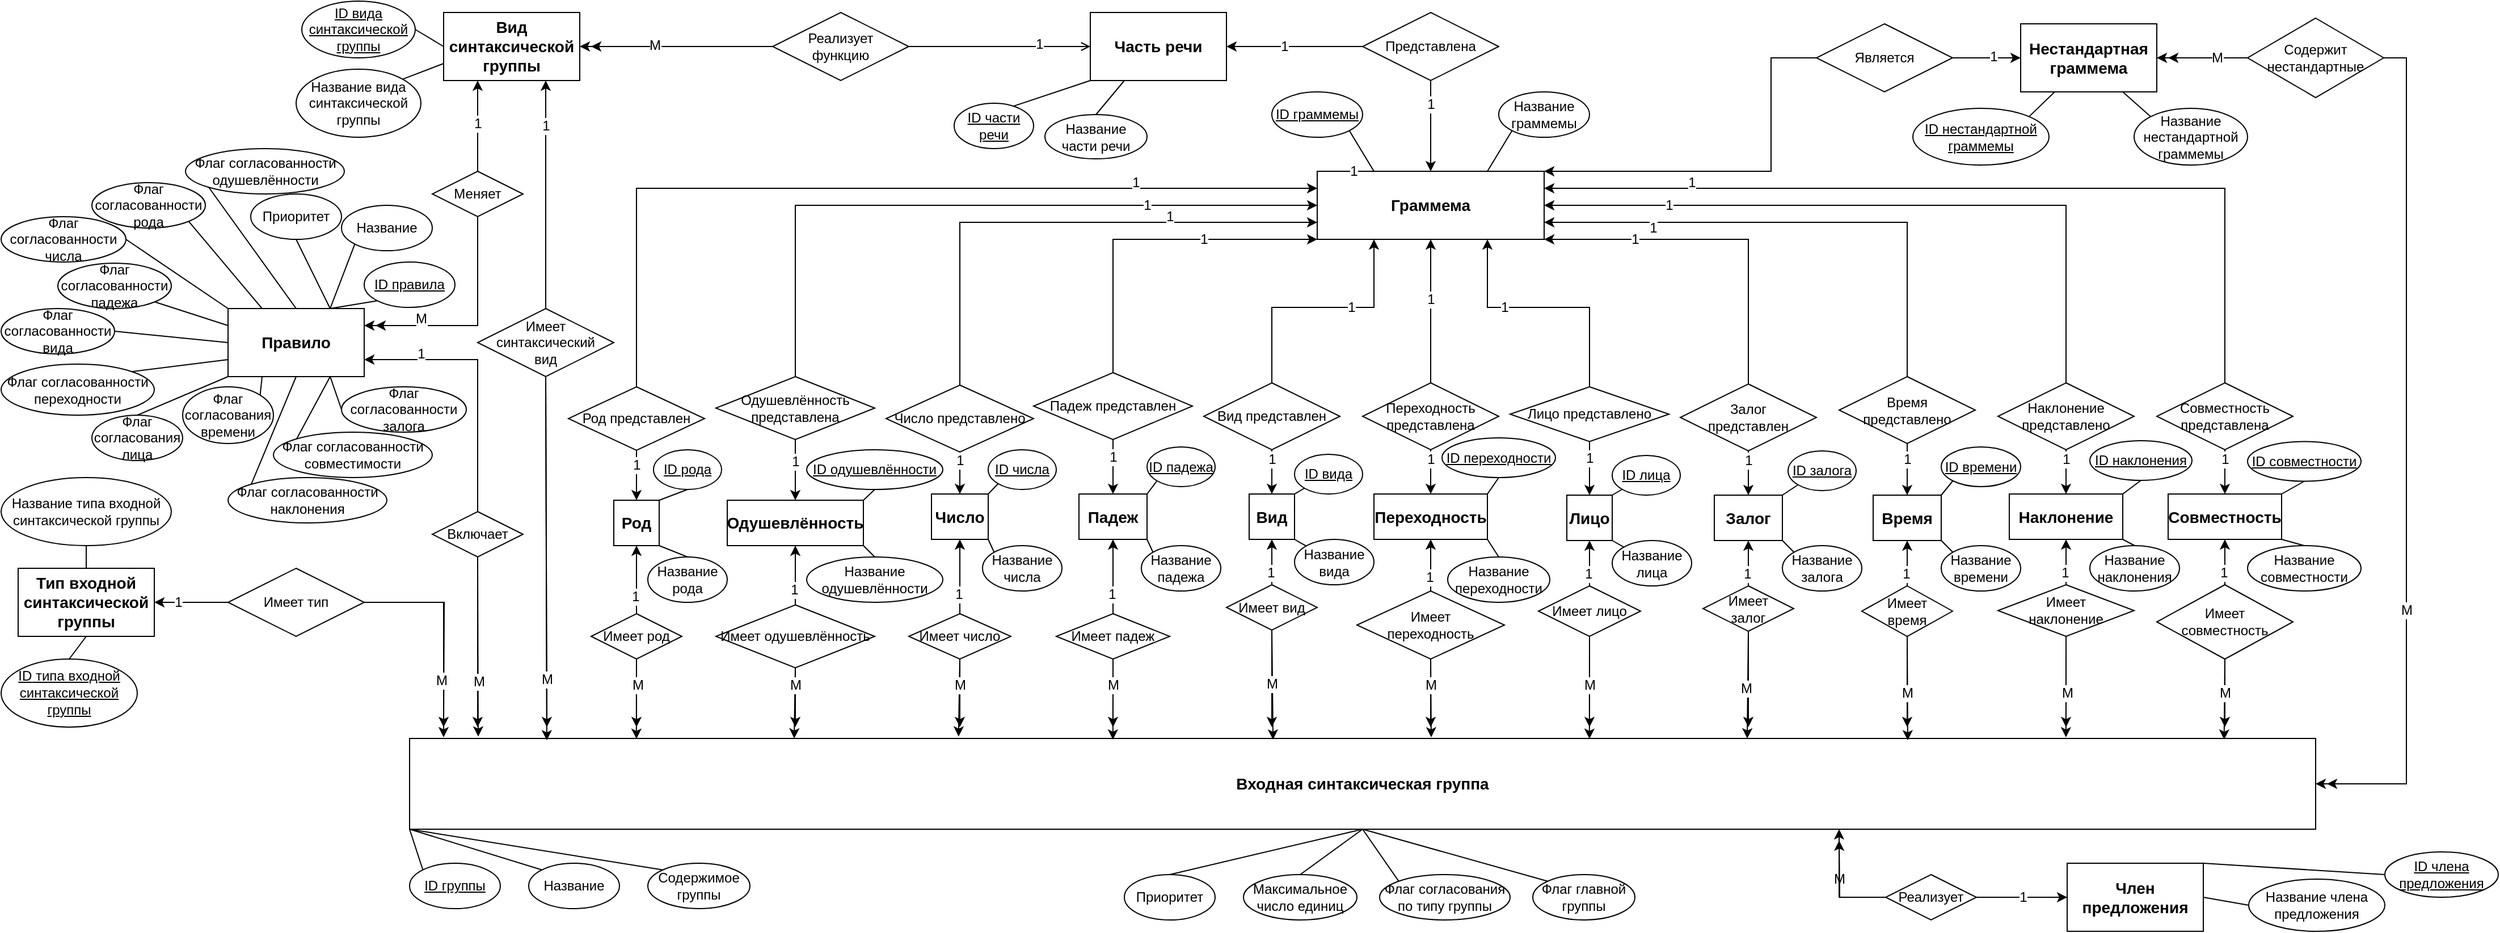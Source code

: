 <mxfile version="12.9.10" type="github">
  <diagram id="3-n-2fktoO8qeBoUGsix" name="Page-1">
    <mxGraphModel dx="920" dy="-313" grid="1" gridSize="10" guides="1" tooltips="1" connect="1" arrows="1" fold="1" page="1" pageScale="1" pageWidth="1169" pageHeight="827" math="0" shadow="0">
      <root>
        <mxCell id="0" />
        <mxCell id="1" parent="0" />
        <mxCell id="CdHWgTAZpjWAVC4C5Lwt-5" style="rounded=0;orthogonalLoop=1;jettySize=auto;html=1;exitX=0.5;exitY=1;exitDx=0;exitDy=0;entryX=0;entryY=0;entryDx=0;entryDy=0;endArrow=none;endFill=0;" edge="1" parent="1" source="Er8K7lmykXEFfFOnpzie-1" target="Er8K7lmykXEFfFOnpzie-8">
          <mxGeometry relative="1" as="geometry" />
        </mxCell>
        <mxCell id="CdHWgTAZpjWAVC4C5Lwt-6" style="edgeStyle=none;rounded=0;orthogonalLoop=1;jettySize=auto;html=1;exitX=0.5;exitY=1;exitDx=0;exitDy=0;entryX=0.5;entryY=0;entryDx=0;entryDy=0;endArrow=none;endFill=0;" edge="1" parent="1" source="Er8K7lmykXEFfFOnpzie-1" target="Er8K7lmykXEFfFOnpzie-6">
          <mxGeometry relative="1" as="geometry" />
        </mxCell>
        <mxCell id="CdHWgTAZpjWAVC4C5Lwt-7" style="edgeStyle=none;rounded=0;orthogonalLoop=1;jettySize=auto;html=1;exitX=0.5;exitY=1;exitDx=0;exitDy=0;entryX=0.5;entryY=0;entryDx=0;entryDy=0;endArrow=none;endFill=0;" edge="1" parent="1" source="Er8K7lmykXEFfFOnpzie-1" target="Er8K7lmykXEFfFOnpzie-4">
          <mxGeometry relative="1" as="geometry" />
        </mxCell>
        <mxCell id="CdHWgTAZpjWAVC4C5Lwt-8" style="edgeStyle=none;rounded=0;orthogonalLoop=1;jettySize=auto;html=1;exitX=0.5;exitY=1;exitDx=0;exitDy=0;entryX=0;entryY=0;entryDx=0;entryDy=0;endArrow=none;endFill=0;" edge="1" parent="1" source="Er8K7lmykXEFfFOnpzie-1" target="Er8K7lmykXEFfFOnpzie-5">
          <mxGeometry relative="1" as="geometry" />
        </mxCell>
        <mxCell id="Er8K7lmykXEFfFOnpzie-1" value="Входная синтаксическая группа" style="rounded=0;whiteSpace=wrap;html=1;fontSize=14;fontStyle=1" parent="1" vertex="1">
          <mxGeometry x="360" y="1480" width="1680" height="80" as="geometry" />
        </mxCell>
        <mxCell id="Er8K7lmykXEFfFOnpzie-11" style="rounded=0;orthogonalLoop=1;jettySize=auto;html=1;exitX=0;exitY=0;exitDx=0;exitDy=0;entryX=0;entryY=1;entryDx=0;entryDy=0;endArrow=none;endFill=0;" parent="1" source="Er8K7lmykXEFfFOnpzie-2" target="Er8K7lmykXEFfFOnpzie-1" edge="1">
          <mxGeometry relative="1" as="geometry" />
        </mxCell>
        <mxCell id="Er8K7lmykXEFfFOnpzie-2" value="&lt;u&gt;ID группы&lt;/u&gt;" style="ellipse;whiteSpace=wrap;html=1;" parent="1" vertex="1">
          <mxGeometry x="360" y="1590" width="80" height="40" as="geometry" />
        </mxCell>
        <mxCell id="Er8K7lmykXEFfFOnpzie-12" style="edgeStyle=none;rounded=0;orthogonalLoop=1;jettySize=auto;html=1;exitX=0;exitY=0;exitDx=0;exitDy=0;entryX=0;entryY=1;entryDx=0;entryDy=0;endArrow=none;endFill=0;" parent="1" source="Er8K7lmykXEFfFOnpzie-3" target="Er8K7lmykXEFfFOnpzie-1" edge="1">
          <mxGeometry relative="1" as="geometry" />
        </mxCell>
        <mxCell id="Er8K7lmykXEFfFOnpzie-3" value="Название" style="ellipse;whiteSpace=wrap;html=1;" parent="1" vertex="1">
          <mxGeometry x="465" y="1590" width="80" height="40" as="geometry" />
        </mxCell>
        <mxCell id="Er8K7lmykXEFfFOnpzie-4" value="Максимальное число единиц" style="ellipse;whiteSpace=wrap;html=1;" parent="1" vertex="1">
          <mxGeometry x="1095" y="1600" width="100" height="40" as="geometry" />
        </mxCell>
        <mxCell id="Er8K7lmykXEFfFOnpzie-5" value="Флаг согласования по типу группы" style="ellipse;whiteSpace=wrap;html=1;" parent="1" vertex="1">
          <mxGeometry x="1215" y="1600" width="115" height="40" as="geometry" />
        </mxCell>
        <mxCell id="Er8K7lmykXEFfFOnpzie-6" value="Приоритет" style="ellipse;whiteSpace=wrap;html=1;" parent="1" vertex="1">
          <mxGeometry x="990" y="1600" width="80" height="40" as="geometry" />
        </mxCell>
        <mxCell id="CdHWgTAZpjWAVC4C5Lwt-1" style="rounded=0;orthogonalLoop=1;jettySize=auto;html=1;exitX=0;exitY=0;exitDx=0;exitDy=0;entryX=0;entryY=1;entryDx=0;entryDy=0;endArrow=none;endFill=0;" edge="1" parent="1" source="Er8K7lmykXEFfFOnpzie-7" target="Er8K7lmykXEFfFOnpzie-1">
          <mxGeometry relative="1" as="geometry" />
        </mxCell>
        <mxCell id="Er8K7lmykXEFfFOnpzie-7" value="Содержимое группы" style="ellipse;whiteSpace=wrap;html=1;" parent="1" vertex="1">
          <mxGeometry x="570" y="1590" width="90" height="40" as="geometry" />
        </mxCell>
        <mxCell id="Er8K7lmykXEFfFOnpzie-8" value="Флаг главной группы" style="ellipse;whiteSpace=wrap;html=1;" parent="1" vertex="1">
          <mxGeometry x="1350" y="1600" width="90" height="40" as="geometry" />
        </mxCell>
        <mxCell id="Er8K7lmykXEFfFOnpzie-20" style="edgeStyle=none;rounded=0;orthogonalLoop=1;jettySize=auto;html=1;exitX=1;exitY=0.5;exitDx=0;exitDy=0;endArrow=classic;endFill=1;" parent="1" source="Er8K7lmykXEFfFOnpzie-19" edge="1">
          <mxGeometry relative="1" as="geometry">
            <mxPoint x="390" y="1479" as="targetPoint" />
            <Array as="points">
              <mxPoint x="390" y="1360" />
            </Array>
          </mxGeometry>
        </mxCell>
        <mxCell id="Er8K7lmykXEFfFOnpzie-23" style="edgeStyle=none;rounded=0;orthogonalLoop=1;jettySize=auto;html=1;exitX=0;exitY=0.5;exitDx=0;exitDy=0;entryX=1;entryY=0.5;entryDx=0;entryDy=0;endArrow=classic;endFill=1;" parent="1" source="Er8K7lmykXEFfFOnpzie-19" target="Er8K7lmykXEFfFOnpzie-22" edge="1">
          <mxGeometry relative="1" as="geometry" />
        </mxCell>
        <mxCell id="Er8K7lmykXEFfFOnpzie-24" value="1" style="text;html=1;align=center;verticalAlign=middle;resizable=0;points=[];labelBackgroundColor=#ffffff;" parent="Er8K7lmykXEFfFOnpzie-23" vertex="1" connectable="0">
          <mxGeometry x="0.651" y="1" relative="1" as="geometry">
            <mxPoint x="9" y="-1" as="offset" />
          </mxGeometry>
        </mxCell>
        <mxCell id="Acf67Gp8EdVM3Cdp0NT5-10" style="edgeStyle=orthogonalEdgeStyle;rounded=0;orthogonalLoop=1;jettySize=auto;html=1;exitX=1;exitY=0.5;exitDx=0;exitDy=0;startArrow=none;startFill=0;endArrow=classic;endFill=1;" parent="1" source="Er8K7lmykXEFfFOnpzie-19" edge="1">
          <mxGeometry relative="1" as="geometry">
            <mxPoint x="390" y="1470" as="targetPoint" />
          </mxGeometry>
        </mxCell>
        <mxCell id="Acf67Gp8EdVM3Cdp0NT5-19" value="М" style="text;html=1;align=center;verticalAlign=middle;resizable=0;points=[];labelBackgroundColor=#ffffff;" parent="Acf67Gp8EdVM3Cdp0NT5-10" vertex="1" connectable="0">
          <mxGeometry x="0.544" y="-2" relative="1" as="geometry">
            <mxPoint as="offset" />
          </mxGeometry>
        </mxCell>
        <mxCell id="Er8K7lmykXEFfFOnpzie-19" value="Имеет тип" style="rhombus;whiteSpace=wrap;html=1;" parent="1" vertex="1">
          <mxGeometry x="200" y="1330" width="120" height="60" as="geometry" />
        </mxCell>
        <mxCell id="Er8K7lmykXEFfFOnpzie-22" value="&lt;font style=&quot;font-size: 14px&quot;&gt;&lt;b&gt;Тип входной синтаксической группы&lt;/b&gt;&lt;/font&gt;" style="rounded=0;whiteSpace=wrap;html=1;" parent="1" vertex="1">
          <mxGeometry x="15" y="1330" width="120" height="60" as="geometry" />
        </mxCell>
        <mxCell id="Er8K7lmykXEFfFOnpzie-27" style="edgeStyle=none;rounded=0;orthogonalLoop=1;jettySize=auto;html=1;exitX=0.5;exitY=1;exitDx=0;exitDy=0;entryX=0.5;entryY=0;entryDx=0;entryDy=0;endArrow=none;endFill=0;" parent="1" source="Er8K7lmykXEFfFOnpzie-25" target="Er8K7lmykXEFfFOnpzie-22" edge="1">
          <mxGeometry relative="1" as="geometry" />
        </mxCell>
        <mxCell id="Er8K7lmykXEFfFOnpzie-25" value="&lt;span style=&quot;line-height: 115%&quot;&gt;&lt;font style=&quot;font-size: 12px&quot;&gt;Название типа входной синтаксической группы&lt;/font&gt;&lt;/span&gt;" style="ellipse;whiteSpace=wrap;html=1;" parent="1" vertex="1">
          <mxGeometry y="1250" width="150" height="60" as="geometry" />
        </mxCell>
        <mxCell id="Er8K7lmykXEFfFOnpzie-28" style="edgeStyle=none;rounded=0;orthogonalLoop=1;jettySize=auto;html=1;exitX=0.5;exitY=0;exitDx=0;exitDy=0;entryX=0.5;entryY=1;entryDx=0;entryDy=0;endArrow=none;endFill=0;" parent="1" source="Er8K7lmykXEFfFOnpzie-26" target="Er8K7lmykXEFfFOnpzie-22" edge="1">
          <mxGeometry relative="1" as="geometry" />
        </mxCell>
        <mxCell id="Er8K7lmykXEFfFOnpzie-26" value="&lt;font style=&quot;font-size: 12px&quot;&gt;&lt;u&gt;&lt;span lang=&quot;EN-US&quot; style=&quot;line-height: 115%&quot;&gt;ID&lt;/span&gt;&lt;span lang=&quot;EN-US&quot; style=&quot;line-height: 115%&quot;&gt; &lt;/span&gt;&lt;span style=&quot;line-height: 115%&quot;&gt;типа входной синтаксической группы&lt;/span&gt;&lt;/u&gt;&lt;/font&gt;" style="ellipse;whiteSpace=wrap;html=1;" parent="1" vertex="1">
          <mxGeometry y="1410" width="120" height="60" as="geometry" />
        </mxCell>
        <mxCell id="Er8K7lmykXEFfFOnpzie-48" style="edgeStyle=none;rounded=0;orthogonalLoop=1;jettySize=auto;html=1;exitX=0.5;exitY=0;exitDx=0;exitDy=0;entryX=1;entryY=0.75;entryDx=0;entryDy=0;endArrow=classic;endFill=1;" parent="1" source="Er8K7lmykXEFfFOnpzie-29" target="Er8K7lmykXEFfFOnpzie-30" edge="1">
          <mxGeometry relative="1" as="geometry">
            <Array as="points">
              <mxPoint x="420" y="1146" />
            </Array>
          </mxGeometry>
        </mxCell>
        <mxCell id="Er8K7lmykXEFfFOnpzie-49" value="1" style="text;html=1;align=center;verticalAlign=middle;resizable=0;points=[];labelBackgroundColor=#ffffff;" parent="Er8K7lmykXEFfFOnpzie-48" vertex="1" connectable="0">
          <mxGeometry x="-0.176" y="12" relative="1" as="geometry">
            <mxPoint x="-38" y="-43" as="offset" />
          </mxGeometry>
        </mxCell>
        <mxCell id="Er8K7lmykXEFfFOnpzie-50" style="edgeStyle=none;rounded=0;orthogonalLoop=1;jettySize=auto;html=1;exitX=0.5;exitY=1;exitDx=0;exitDy=0;endArrow=classic;endFill=1;entryX=0.036;entryY=-0.021;entryDx=0;entryDy=0;entryPerimeter=0;" parent="1" source="Er8K7lmykXEFfFOnpzie-29" target="Er8K7lmykXEFfFOnpzie-1" edge="1">
          <mxGeometry relative="1" as="geometry">
            <mxPoint x="450" y="1450" as="targetPoint" />
          </mxGeometry>
        </mxCell>
        <mxCell id="Acf67Gp8EdVM3Cdp0NT5-11" style="edgeStyle=orthogonalEdgeStyle;rounded=0;orthogonalLoop=1;jettySize=auto;html=1;exitX=0.5;exitY=1;exitDx=0;exitDy=0;startArrow=none;startFill=0;endArrow=classic;endFill=1;" parent="1" source="Er8K7lmykXEFfFOnpzie-29" edge="1">
          <mxGeometry relative="1" as="geometry">
            <mxPoint x="420" y="1470" as="targetPoint" />
          </mxGeometry>
        </mxCell>
        <mxCell id="Acf67Gp8EdVM3Cdp0NT5-20" value="М" style="text;html=1;align=center;verticalAlign=middle;resizable=0;points=[];labelBackgroundColor=#ffffff;" parent="Acf67Gp8EdVM3Cdp0NT5-11" vertex="1" connectable="0">
          <mxGeometry x="0.347" y="-3" relative="1" as="geometry">
            <mxPoint x="3" y="9" as="offset" />
          </mxGeometry>
        </mxCell>
        <mxCell id="Er8K7lmykXEFfFOnpzie-29" value="Включает" style="rhombus;whiteSpace=wrap;html=1;" parent="1" vertex="1">
          <mxGeometry x="380" y="1280" width="80" height="40" as="geometry" />
        </mxCell>
        <mxCell id="Er8K7lmykXEFfFOnpzie-30" value="Правило" style="rounded=0;whiteSpace=wrap;html=1;fontSize=14;fontStyle=1" parent="1" vertex="1">
          <mxGeometry x="200" y="1101" width="120" height="60" as="geometry" />
        </mxCell>
        <mxCell id="Er8K7lmykXEFfFOnpzie-70" style="edgeStyle=none;rounded=0;orthogonalLoop=1;jettySize=auto;html=1;exitX=1;exitY=0.5;exitDx=0;exitDy=0;entryX=0;entryY=0.5;entryDx=0;entryDy=0;endArrow=none;endFill=0;" parent="1" source="Er8K7lmykXEFfFOnpzie-31" target="Er8K7lmykXEFfFOnpzie-30" edge="1">
          <mxGeometry relative="1" as="geometry" />
        </mxCell>
        <mxCell id="Er8K7lmykXEFfFOnpzie-31" value="Флаг согласованности вида" style="ellipse;whiteSpace=wrap;html=1;" parent="1" vertex="1">
          <mxGeometry y="1101" width="100" height="40" as="geometry" />
        </mxCell>
        <mxCell id="Er8K7lmykXEFfFOnpzie-71" style="edgeStyle=none;rounded=0;orthogonalLoop=1;jettySize=auto;html=1;exitX=1;exitY=1;exitDx=0;exitDy=0;entryX=0;entryY=0.25;entryDx=0;entryDy=0;endArrow=none;endFill=0;" parent="1" source="Er8K7lmykXEFfFOnpzie-32" target="Er8K7lmykXEFfFOnpzie-30" edge="1">
          <mxGeometry relative="1" as="geometry" />
        </mxCell>
        <mxCell id="Er8K7lmykXEFfFOnpzie-32" value="Флаг согласованности падежа" style="ellipse;whiteSpace=wrap;html=1;" parent="1" vertex="1">
          <mxGeometry x="50" y="1061" width="100" height="40" as="geometry" />
        </mxCell>
        <mxCell id="Er8K7lmykXEFfFOnpzie-77" style="edgeStyle=none;rounded=0;orthogonalLoop=1;jettySize=auto;html=1;exitX=1;exitY=1;exitDx=0;exitDy=0;entryX=0.25;entryY=0;entryDx=0;entryDy=0;endArrow=none;endFill=0;" parent="1" source="Er8K7lmykXEFfFOnpzie-33" target="Er8K7lmykXEFfFOnpzie-30" edge="1">
          <mxGeometry relative="1" as="geometry" />
        </mxCell>
        <mxCell id="Er8K7lmykXEFfFOnpzie-33" value="Флаг согласованности рода" style="ellipse;whiteSpace=wrap;html=1;" parent="1" vertex="1">
          <mxGeometry x="80" y="990" width="100" height="40" as="geometry" />
        </mxCell>
        <mxCell id="Er8K7lmykXEFfFOnpzie-73" style="edgeStyle=none;rounded=0;orthogonalLoop=1;jettySize=auto;html=1;exitX=0.5;exitY=1;exitDx=0;exitDy=0;entryX=0.75;entryY=0;entryDx=0;entryDy=0;endArrow=none;endFill=0;" parent="1" source="Er8K7lmykXEFfFOnpzie-34" target="Er8K7lmykXEFfFOnpzie-30" edge="1">
          <mxGeometry relative="1" as="geometry">
            <Array as="points" />
          </mxGeometry>
        </mxCell>
        <mxCell id="Er8K7lmykXEFfFOnpzie-34" value="Приоритет" style="ellipse;whiteSpace=wrap;html=1;" parent="1" vertex="1">
          <mxGeometry x="220" y="1000" width="80" height="40" as="geometry" />
        </mxCell>
        <mxCell id="Er8K7lmykXEFfFOnpzie-52" style="edgeStyle=none;rounded=0;orthogonalLoop=1;jettySize=auto;html=1;exitX=0;exitY=1;exitDx=0;exitDy=0;entryX=0.75;entryY=0;entryDx=0;entryDy=0;endArrow=none;endFill=0;" parent="1" source="Er8K7lmykXEFfFOnpzie-35" target="Er8K7lmykXEFfFOnpzie-30" edge="1">
          <mxGeometry relative="1" as="geometry" />
        </mxCell>
        <mxCell id="Er8K7lmykXEFfFOnpzie-35" value="&lt;u&gt;ID правила&lt;/u&gt;" style="ellipse;whiteSpace=wrap;html=1;" parent="1" vertex="1">
          <mxGeometry x="320" y="1060" width="80" height="40" as="geometry" />
        </mxCell>
        <mxCell id="Er8K7lmykXEFfFOnpzie-68" style="edgeStyle=none;rounded=0;orthogonalLoop=1;jettySize=auto;html=1;exitX=0.5;exitY=0;exitDx=0;exitDy=0;entryX=0;entryY=1;entryDx=0;entryDy=0;endArrow=none;endFill=0;" parent="1" source="Er8K7lmykXEFfFOnpzie-37" target="Er8K7lmykXEFfFOnpzie-30" edge="1">
          <mxGeometry relative="1" as="geometry" />
        </mxCell>
        <mxCell id="Er8K7lmykXEFfFOnpzie-37" value="Флаг согласования лица" style="ellipse;whiteSpace=wrap;html=1;" parent="1" vertex="1">
          <mxGeometry x="80" y="1195" width="80" height="40" as="geometry" />
        </mxCell>
        <mxCell id="Er8K7lmykXEFfFOnpzie-69" style="edgeStyle=none;rounded=0;orthogonalLoop=1;jettySize=auto;html=1;exitX=1;exitY=0;exitDx=0;exitDy=0;entryX=0;entryY=0.75;entryDx=0;entryDy=0;endArrow=none;endFill=0;" parent="1" source="Er8K7lmykXEFfFOnpzie-38" target="Er8K7lmykXEFfFOnpzie-30" edge="1">
          <mxGeometry relative="1" as="geometry" />
        </mxCell>
        <mxCell id="Er8K7lmykXEFfFOnpzie-38" value="Флаг согласованности переходности" style="ellipse;whiteSpace=wrap;html=1;" parent="1" vertex="1">
          <mxGeometry y="1150" width="135" height="45" as="geometry" />
        </mxCell>
        <mxCell id="Er8K7lmykXEFfFOnpzie-75" style="edgeStyle=none;rounded=0;orthogonalLoop=1;jettySize=auto;html=1;exitX=0;exitY=1;exitDx=0;exitDy=0;entryX=0.5;entryY=0;entryDx=0;entryDy=0;endArrow=none;endFill=0;" parent="1" source="Er8K7lmykXEFfFOnpzie-39" target="Er8K7lmykXEFfFOnpzie-30" edge="1">
          <mxGeometry relative="1" as="geometry" />
        </mxCell>
        <mxCell id="Er8K7lmykXEFfFOnpzie-39" value="Флаг согласованности одушевлённости" style="ellipse;whiteSpace=wrap;html=1;" parent="1" vertex="1">
          <mxGeometry x="162.5" y="960" width="140" height="40" as="geometry" />
        </mxCell>
        <mxCell id="Er8K7lmykXEFfFOnpzie-74" style="edgeStyle=none;rounded=0;orthogonalLoop=1;jettySize=auto;html=1;exitX=1;exitY=0.5;exitDx=0;exitDy=0;entryX=0;entryY=0;entryDx=0;entryDy=0;endArrow=none;endFill=0;" parent="1" source="Er8K7lmykXEFfFOnpzie-40" target="Er8K7lmykXEFfFOnpzie-30" edge="1">
          <mxGeometry relative="1" as="geometry" />
        </mxCell>
        <mxCell id="Er8K7lmykXEFfFOnpzie-40" value="Флаг согласованности числа" style="ellipse;whiteSpace=wrap;html=1;" parent="1" vertex="1">
          <mxGeometry y="1020" width="110" height="40" as="geometry" />
        </mxCell>
        <mxCell id="Er8K7lmykXEFfFOnpzie-64" style="edgeStyle=none;rounded=0;orthogonalLoop=1;jettySize=auto;html=1;exitX=0;exitY=0.5;exitDx=0;exitDy=0;entryX=0.75;entryY=1;entryDx=0;entryDy=0;endArrow=none;endFill=0;" parent="1" source="Er8K7lmykXEFfFOnpzie-42" target="Er8K7lmykXEFfFOnpzie-30" edge="1">
          <mxGeometry relative="1" as="geometry" />
        </mxCell>
        <mxCell id="Er8K7lmykXEFfFOnpzie-42" value="Флаг согласованности залога" style="ellipse;whiteSpace=wrap;html=1;" parent="1" vertex="1">
          <mxGeometry x="300" y="1170" width="110" height="40" as="geometry" />
        </mxCell>
        <mxCell id="Er8K7lmykXEFfFOnpzie-65" style="edgeStyle=none;rounded=0;orthogonalLoop=1;jettySize=auto;html=1;exitX=0;exitY=0;exitDx=0;exitDy=0;entryX=0.75;entryY=1;entryDx=0;entryDy=0;endArrow=none;endFill=0;" parent="1" source="Er8K7lmykXEFfFOnpzie-43" target="Er8K7lmykXEFfFOnpzie-30" edge="1">
          <mxGeometry relative="1" as="geometry" />
        </mxCell>
        <mxCell id="Er8K7lmykXEFfFOnpzie-43" value="Флаг согласованности совместимости" style="ellipse;whiteSpace=wrap;html=1;" parent="1" vertex="1">
          <mxGeometry x="240" y="1210" width="140" height="40" as="geometry" />
        </mxCell>
        <mxCell id="Er8K7lmykXEFfFOnpzie-66" style="edgeStyle=none;rounded=0;orthogonalLoop=1;jettySize=auto;html=1;exitX=0;exitY=0;exitDx=0;exitDy=0;entryX=0.5;entryY=1;entryDx=0;entryDy=0;endArrow=none;endFill=0;" parent="1" source="Er8K7lmykXEFfFOnpzie-44" target="Er8K7lmykXEFfFOnpzie-30" edge="1">
          <mxGeometry relative="1" as="geometry" />
        </mxCell>
        <mxCell id="Er8K7lmykXEFfFOnpzie-44" value="Флаг согласованности наклонения" style="ellipse;whiteSpace=wrap;html=1;" parent="1" vertex="1">
          <mxGeometry x="200" y="1250" width="140" height="40" as="geometry" />
        </mxCell>
        <mxCell id="Er8K7lmykXEFfFOnpzie-67" style="edgeStyle=none;rounded=0;orthogonalLoop=1;jettySize=auto;html=1;exitX=1;exitY=0;exitDx=0;exitDy=0;entryX=0.25;entryY=1;entryDx=0;entryDy=0;endArrow=none;endFill=0;" parent="1" source="Er8K7lmykXEFfFOnpzie-45" target="Er8K7lmykXEFfFOnpzie-30" edge="1">
          <mxGeometry relative="1" as="geometry" />
        </mxCell>
        <mxCell id="Er8K7lmykXEFfFOnpzie-45" value="Флаг согласования времени" style="ellipse;whiteSpace=wrap;html=1;" parent="1" vertex="1">
          <mxGeometry x="160" y="1170" width="80" height="50" as="geometry" />
        </mxCell>
        <mxCell id="Er8K7lmykXEFfFOnpzie-72" style="edgeStyle=none;rounded=0;orthogonalLoop=1;jettySize=auto;html=1;exitX=0;exitY=1;exitDx=0;exitDy=0;entryX=0.75;entryY=0;entryDx=0;entryDy=0;endArrow=none;endFill=0;" parent="1" source="Er8K7lmykXEFfFOnpzie-46" target="Er8K7lmykXEFfFOnpzie-30" edge="1">
          <mxGeometry relative="1" as="geometry" />
        </mxCell>
        <mxCell id="Er8K7lmykXEFfFOnpzie-46" value="Название" style="ellipse;whiteSpace=wrap;html=1;" parent="1" vertex="1">
          <mxGeometry x="300" y="1010" width="80" height="40" as="geometry" />
        </mxCell>
        <mxCell id="Er8K7lmykXEFfFOnpzie-58" style="edgeStyle=none;rounded=0;orthogonalLoop=1;jettySize=auto;html=1;exitX=0.5;exitY=0;exitDx=0;exitDy=0;entryX=0.25;entryY=1;entryDx=0;entryDy=0;endArrow=classic;endFill=1;" parent="1" source="Er8K7lmykXEFfFOnpzie-53" target="Er8K7lmykXEFfFOnpzie-57" edge="1">
          <mxGeometry relative="1" as="geometry" />
        </mxCell>
        <mxCell id="Er8K7lmykXEFfFOnpzie-59" value="1" style="text;html=1;align=center;verticalAlign=middle;resizable=0;points=[];labelBackgroundColor=#ffffff;" parent="Er8K7lmykXEFfFOnpzie-58" vertex="1" connectable="0">
          <mxGeometry x="-0.486" relative="1" as="geometry">
            <mxPoint y="-22" as="offset" />
          </mxGeometry>
        </mxCell>
        <mxCell id="Acf67Gp8EdVM3Cdp0NT5-2" style="edgeStyle=orthogonalEdgeStyle;rounded=0;orthogonalLoop=1;jettySize=auto;html=1;exitX=0.5;exitY=1;exitDx=0;exitDy=0;entryX=1;entryY=0.25;entryDx=0;entryDy=0;endArrow=classic;endFill=1;" parent="1" source="Er8K7lmykXEFfFOnpzie-53" target="Er8K7lmykXEFfFOnpzie-30" edge="1">
          <mxGeometry relative="1" as="geometry" />
        </mxCell>
        <mxCell id="Acf67Gp8EdVM3Cdp0NT5-3" style="edgeStyle=orthogonalEdgeStyle;rounded=0;orthogonalLoop=1;jettySize=auto;html=1;exitX=0.5;exitY=1;exitDx=0;exitDy=0;endArrow=classic;endFill=1;" parent="1" source="Er8K7lmykXEFfFOnpzie-53" edge="1">
          <mxGeometry relative="1" as="geometry">
            <mxPoint x="330" y="1116" as="targetPoint" />
            <Array as="points">
              <mxPoint x="420" y="1116" />
            </Array>
          </mxGeometry>
        </mxCell>
        <mxCell id="Acf67Gp8EdVM3Cdp0NT5-4" value="М" style="text;html=1;align=center;verticalAlign=middle;resizable=0;points=[];labelBackgroundColor=#ffffff;" parent="Acf67Gp8EdVM3Cdp0NT5-3" vertex="1" connectable="0">
          <mxGeometry x="-0.215" y="-1" relative="1" as="geometry">
            <mxPoint x="-49" y="17" as="offset" />
          </mxGeometry>
        </mxCell>
        <mxCell id="Er8K7lmykXEFfFOnpzie-53" value="Меняет" style="rhombus;whiteSpace=wrap;html=1;" parent="1" vertex="1">
          <mxGeometry x="380" y="980" width="80" height="40" as="geometry" />
        </mxCell>
        <mxCell id="Er8K7lmykXEFfFOnpzie-57" value="Вид синтаксической группы" style="rounded=0;whiteSpace=wrap;html=1;fontSize=14;fontStyle=1" parent="1" vertex="1">
          <mxGeometry x="390" y="840" width="120" height="60" as="geometry" />
        </mxCell>
        <mxCell id="Er8K7lmykXEFfFOnpzie-62" style="edgeStyle=none;rounded=0;orthogonalLoop=1;jettySize=auto;html=1;exitX=1;exitY=0.5;exitDx=0;exitDy=0;entryX=0;entryY=0.5;entryDx=0;entryDy=0;endArrow=none;endFill=0;" parent="1" source="Er8K7lmykXEFfFOnpzie-60" target="Er8K7lmykXEFfFOnpzie-57" edge="1">
          <mxGeometry relative="1" as="geometry" />
        </mxCell>
        <mxCell id="Er8K7lmykXEFfFOnpzie-60" value="&lt;u&gt;ID вида синтаксической группы&lt;/u&gt;" style="ellipse;whiteSpace=wrap;html=1;" parent="1" vertex="1">
          <mxGeometry x="265" y="830" width="100" height="50" as="geometry" />
        </mxCell>
        <mxCell id="Er8K7lmykXEFfFOnpzie-63" style="edgeStyle=none;rounded=0;orthogonalLoop=1;jettySize=auto;html=1;exitX=1;exitY=0;exitDx=0;exitDy=0;entryX=0;entryY=0.75;entryDx=0;entryDy=0;endArrow=none;endFill=0;" parent="1" source="Er8K7lmykXEFfFOnpzie-61" target="Er8K7lmykXEFfFOnpzie-57" edge="1">
          <mxGeometry relative="1" as="geometry" />
        </mxCell>
        <mxCell id="Er8K7lmykXEFfFOnpzie-61" value="Название вида синтаксической группы" style="ellipse;whiteSpace=wrap;html=1;" parent="1" vertex="1">
          <mxGeometry x="260" y="890" width="110" height="60" as="geometry" />
        </mxCell>
        <mxCell id="Er8K7lmykXEFfFOnpzie-81" style="edgeStyle=none;rounded=0;orthogonalLoop=1;jettySize=auto;html=1;exitX=0.5;exitY=0;exitDx=0;exitDy=0;entryX=0.75;entryY=1;entryDx=0;entryDy=0;endArrow=classic;endFill=1;" parent="1" source="Er8K7lmykXEFfFOnpzie-78" target="Er8K7lmykXEFfFOnpzie-57" edge="1">
          <mxGeometry relative="1" as="geometry" />
        </mxCell>
        <mxCell id="Er8K7lmykXEFfFOnpzie-82" value="1" style="text;html=1;align=center;verticalAlign=middle;resizable=0;points=[];labelBackgroundColor=#ffffff;" parent="Er8K7lmykXEFfFOnpzie-81" vertex="1" connectable="0">
          <mxGeometry x="0.685" y="-1" relative="1" as="geometry">
            <mxPoint x="-1" y="8" as="offset" />
          </mxGeometry>
        </mxCell>
        <mxCell id="Acf67Gp8EdVM3Cdp0NT5-16" style="rounded=0;orthogonalLoop=1;jettySize=auto;html=1;exitX=0.5;exitY=1;exitDx=0;exitDy=0;entryX=0.072;entryY=0.021;entryDx=0;entryDy=0;entryPerimeter=0;startArrow=none;startFill=0;endArrow=classic;endFill=1;" parent="1" source="Er8K7lmykXEFfFOnpzie-78" target="Er8K7lmykXEFfFOnpzie-1" edge="1">
          <mxGeometry relative="1" as="geometry" />
        </mxCell>
        <mxCell id="Acf67Gp8EdVM3Cdp0NT5-17" style="edgeStyle=none;rounded=0;orthogonalLoop=1;jettySize=auto;html=1;exitX=0.5;exitY=1;exitDx=0;exitDy=0;startArrow=none;startFill=0;endArrow=classic;endFill=1;" parent="1" source="Er8K7lmykXEFfFOnpzie-78" edge="1">
          <mxGeometry relative="1" as="geometry">
            <mxPoint x="481" y="1470" as="targetPoint" />
          </mxGeometry>
        </mxCell>
        <mxCell id="Acf67Gp8EdVM3Cdp0NT5-18" value="М" style="text;html=1;align=center;verticalAlign=middle;resizable=0;points=[];labelBackgroundColor=#ffffff;" parent="Acf67Gp8EdVM3Cdp0NT5-17" vertex="1" connectable="0">
          <mxGeometry x="0.728" relative="1" as="geometry">
            <mxPoint as="offset" />
          </mxGeometry>
        </mxCell>
        <mxCell id="Er8K7lmykXEFfFOnpzie-78" value="Имеет синтаксический &lt;br&gt;вид" style="rhombus;whiteSpace=wrap;html=1;" parent="1" vertex="1">
          <mxGeometry x="420" y="1101" width="120" height="60" as="geometry" />
        </mxCell>
        <mxCell id="Er8K7lmykXEFfFOnpzie-93" style="edgeStyle=none;rounded=0;orthogonalLoop=1;jettySize=auto;html=1;exitX=1;exitY=0;exitDx=0;exitDy=0;entryX=0;entryY=0.5;entryDx=0;entryDy=0;endArrow=none;endFill=0;" parent="1" source="Er8K7lmykXEFfFOnpzie-84" target="Er8K7lmykXEFfFOnpzie-91" edge="1">
          <mxGeometry relative="1" as="geometry" />
        </mxCell>
        <mxCell id="Er8K7lmykXEFfFOnpzie-94" style="edgeStyle=none;rounded=0;orthogonalLoop=1;jettySize=auto;html=1;exitX=1;exitY=0.5;exitDx=0;exitDy=0;entryX=0;entryY=0.5;entryDx=0;entryDy=0;endArrow=none;endFill=0;" parent="1" source="Er8K7lmykXEFfFOnpzie-84" target="Er8K7lmykXEFfFOnpzie-92" edge="1">
          <mxGeometry relative="1" as="geometry" />
        </mxCell>
        <mxCell id="Er8K7lmykXEFfFOnpzie-84" value="Член предложения" style="rounded=0;whiteSpace=wrap;html=1;fontSize=14;fontStyle=1" parent="1" vertex="1">
          <mxGeometry x="1821" y="1590" width="120" height="60" as="geometry" />
        </mxCell>
        <mxCell id="Er8K7lmykXEFfFOnpzie-86" style="edgeStyle=none;rounded=0;orthogonalLoop=1;jettySize=auto;html=1;exitX=0;exitY=0.5;exitDx=0;exitDy=0;entryX=0.75;entryY=1;entryDx=0;entryDy=0;endArrow=classic;endFill=1;" parent="1" source="Er8K7lmykXEFfFOnpzie-85" target="Er8K7lmykXEFfFOnpzie-1" edge="1">
          <mxGeometry relative="1" as="geometry">
            <Array as="points">
              <mxPoint x="1620" y="1620" />
            </Array>
            <mxPoint x="1591" y="1560.0" as="targetPoint" />
          </mxGeometry>
        </mxCell>
        <mxCell id="Er8K7lmykXEFfFOnpzie-87" style="edgeStyle=none;rounded=0;orthogonalLoop=1;jettySize=auto;html=1;exitX=1;exitY=0.5;exitDx=0;exitDy=0;entryX=0;entryY=0.5;entryDx=0;entryDy=0;endArrow=classic;endFill=1;" parent="1" source="Er8K7lmykXEFfFOnpzie-85" target="Er8K7lmykXEFfFOnpzie-84" edge="1">
          <mxGeometry relative="1" as="geometry" />
        </mxCell>
        <mxCell id="Er8K7lmykXEFfFOnpzie-88" value="1" style="text;html=1;align=center;verticalAlign=middle;resizable=0;points=[];labelBackgroundColor=#ffffff;" parent="Er8K7lmykXEFfFOnpzie-87" vertex="1" connectable="0">
          <mxGeometry x="-0.242" y="2" relative="1" as="geometry">
            <mxPoint x="10" y="2" as="offset" />
          </mxGeometry>
        </mxCell>
        <mxCell id="CdHWgTAZpjWAVC4C5Lwt-2" style="edgeStyle=orthogonalEdgeStyle;rounded=0;orthogonalLoop=1;jettySize=auto;html=1;exitX=0;exitY=0.5;exitDx=0;exitDy=0;endArrow=classic;endFill=1;" edge="1" parent="1" source="Er8K7lmykXEFfFOnpzie-85">
          <mxGeometry relative="1" as="geometry">
            <mxPoint x="1620" y="1570" as="targetPoint" />
          </mxGeometry>
        </mxCell>
        <mxCell id="CdHWgTAZpjWAVC4C5Lwt-4" value="М" style="text;html=1;align=center;verticalAlign=middle;resizable=0;points=[];" vertex="1" connectable="0" parent="CdHWgTAZpjWAVC4C5Lwt-2">
          <mxGeometry x="-0.1" y="-16" relative="1" as="geometry">
            <mxPoint x="-17" y="-16" as="offset" />
          </mxGeometry>
        </mxCell>
        <mxCell id="Er8K7lmykXEFfFOnpzie-85" value="Реализует" style="rhombus;whiteSpace=wrap;html=1;" parent="1" vertex="1">
          <mxGeometry x="1661" y="1600" width="80" height="40" as="geometry" />
        </mxCell>
        <mxCell id="Er8K7lmykXEFfFOnpzie-91" value="&lt;u&gt;ID члена предложения&lt;/u&gt;" style="ellipse;whiteSpace=wrap;html=1;" parent="1" vertex="1">
          <mxGeometry x="2101" y="1580" width="100" height="40" as="geometry" />
        </mxCell>
        <mxCell id="Er8K7lmykXEFfFOnpzie-92" value="Название члена предложения" style="ellipse;whiteSpace=wrap;html=1;" parent="1" vertex="1">
          <mxGeometry x="1981" y="1604" width="120" height="46" as="geometry" />
        </mxCell>
        <mxCell id="Er8K7lmykXEFfFOnpzie-96" style="edgeStyle=orthogonalEdgeStyle;rounded=0;orthogonalLoop=1;jettySize=auto;html=1;entryX=1;entryY=0.5;entryDx=0;entryDy=0;endArrow=classic;endFill=1;exitX=1;exitY=0.5;exitDx=0;exitDy=0;" parent="1" source="Er8K7lmykXEFfFOnpzie-95" target="Er8K7lmykXEFfFOnpzie-1" edge="1">
          <mxGeometry relative="1" as="geometry">
            <mxPoint x="2180" y="820" as="sourcePoint" />
            <Array as="points">
              <mxPoint x="2120" y="880" />
              <mxPoint x="2120" y="1520" />
            </Array>
          </mxGeometry>
        </mxCell>
        <mxCell id="Er8K7lmykXEFfFOnpzie-99" style="edgeStyle=none;rounded=0;orthogonalLoop=1;jettySize=auto;html=1;exitX=0;exitY=0.5;exitDx=0;exitDy=0;entryX=1;entryY=0.5;entryDx=0;entryDy=0;endArrow=classic;endFill=1;" parent="1" source="Er8K7lmykXEFfFOnpzie-95" target="Er8K7lmykXEFfFOnpzie-98" edge="1">
          <mxGeometry relative="1" as="geometry">
            <mxPoint x="1948.67" y="989" as="sourcePoint" />
          </mxGeometry>
        </mxCell>
        <mxCell id="Acf67Gp8EdVM3Cdp0NT5-6" style="edgeStyle=orthogonalEdgeStyle;rounded=0;orthogonalLoop=1;jettySize=auto;html=1;exitX=0;exitY=0.5;exitDx=0;exitDy=0;startArrow=none;startFill=0;endArrow=classic;endFill=1;" parent="1" source="Er8K7lmykXEFfFOnpzie-95" edge="1">
          <mxGeometry relative="1" as="geometry">
            <mxPoint x="1910" y="880" as="targetPoint" />
          </mxGeometry>
        </mxCell>
        <mxCell id="Acf67Gp8EdVM3Cdp0NT5-9" value="М" style="text;html=1;align=center;verticalAlign=middle;resizable=0;points=[];labelBackgroundColor=#ffffff;" parent="Acf67Gp8EdVM3Cdp0NT5-6" vertex="1" connectable="0">
          <mxGeometry x="-0.236" relative="1" as="geometry">
            <mxPoint as="offset" />
          </mxGeometry>
        </mxCell>
        <mxCell id="Acf67Gp8EdVM3Cdp0NT5-7" style="edgeStyle=orthogonalEdgeStyle;rounded=0;orthogonalLoop=1;jettySize=auto;html=1;exitX=1;exitY=0.5;exitDx=0;exitDy=0;startArrow=none;startFill=0;endArrow=classic;endFill=1;" parent="1" source="Er8K7lmykXEFfFOnpzie-95" edge="1">
          <mxGeometry relative="1" as="geometry">
            <mxPoint x="2050" y="1520" as="targetPoint" />
            <Array as="points">
              <mxPoint x="2120" y="880" />
              <mxPoint x="2120" y="1520" />
            </Array>
          </mxGeometry>
        </mxCell>
        <mxCell id="Acf67Gp8EdVM3Cdp0NT5-8" value="М" style="text;html=1;align=center;verticalAlign=middle;resizable=0;points=[];labelBackgroundColor=#ffffff;" parent="Acf67Gp8EdVM3Cdp0NT5-7" vertex="1" connectable="0">
          <mxGeometry x="0.348" y="-2" relative="1" as="geometry">
            <mxPoint x="2" y="14.5" as="offset" />
          </mxGeometry>
        </mxCell>
        <mxCell id="Er8K7lmykXEFfFOnpzie-95" value="Содержит нестандартные&lt;br&gt;" style="rhombus;whiteSpace=wrap;html=1;" parent="1" vertex="1">
          <mxGeometry x="1980" y="845" width="120" height="70" as="geometry" />
        </mxCell>
        <mxCell id="Er8K7lmykXEFfFOnpzie-98" value="Нестандартная граммема" style="rounded=0;whiteSpace=wrap;html=1;fontSize=14;fontStyle=1" parent="1" vertex="1">
          <mxGeometry x="1780" y="850" width="120" height="60" as="geometry" />
        </mxCell>
        <mxCell id="Er8K7lmykXEFfFOnpzie-104" style="edgeStyle=none;rounded=0;orthogonalLoop=1;jettySize=auto;html=1;exitX=1;exitY=0;exitDx=0;exitDy=0;entryX=0.25;entryY=1;entryDx=0;entryDy=0;endArrow=none;endFill=0;" parent="1" source="Er8K7lmykXEFfFOnpzie-101" target="Er8K7lmykXEFfFOnpzie-98" edge="1">
          <mxGeometry relative="1" as="geometry" />
        </mxCell>
        <mxCell id="Er8K7lmykXEFfFOnpzie-101" value="&lt;u&gt;ID нестандартной граммемы&lt;/u&gt;" style="ellipse;whiteSpace=wrap;html=1;" parent="1" vertex="1">
          <mxGeometry x="1685" y="924.5" width="120" height="50" as="geometry" />
        </mxCell>
        <mxCell id="Er8K7lmykXEFfFOnpzie-103" style="edgeStyle=none;rounded=0;orthogonalLoop=1;jettySize=auto;html=1;exitX=0;exitY=0;exitDx=0;exitDy=0;entryX=0.75;entryY=1;entryDx=0;entryDy=0;endArrow=none;endFill=0;" parent="1" source="Er8K7lmykXEFfFOnpzie-102" target="Er8K7lmykXEFfFOnpzie-98" edge="1">
          <mxGeometry relative="1" as="geometry" />
        </mxCell>
        <mxCell id="Er8K7lmykXEFfFOnpzie-102" value="Название нестандартной граммемы" style="ellipse;whiteSpace=wrap;html=1;" parent="1" vertex="1">
          <mxGeometry x="1880" y="924.5" width="100" height="50" as="geometry" />
        </mxCell>
        <mxCell id="Er8K7lmykXEFfFOnpzie-105" value="Граммема" style="rounded=0;whiteSpace=wrap;html=1;fontSize=14;fontStyle=1" parent="1" vertex="1">
          <mxGeometry x="1160" y="980" width="200" height="60" as="geometry" />
        </mxCell>
        <mxCell id="Er8K7lmykXEFfFOnpzie-107" style="edgeStyle=none;rounded=0;orthogonalLoop=1;jettySize=auto;html=1;exitX=1;exitY=0.5;exitDx=0;exitDy=0;entryX=0;entryY=0.5;entryDx=0;entryDy=0;endArrow=classic;endFill=1;" parent="1" source="Er8K7lmykXEFfFOnpzie-106" target="Er8K7lmykXEFfFOnpzie-98" edge="1">
          <mxGeometry relative="1" as="geometry" />
        </mxCell>
        <mxCell id="Er8K7lmykXEFfFOnpzie-110" value="1" style="text;html=1;align=center;verticalAlign=middle;resizable=0;points=[];labelBackgroundColor=#ffffff;" parent="Er8K7lmykXEFfFOnpzie-107" vertex="1" connectable="0">
          <mxGeometry x="0.206" y="1" relative="1" as="geometry">
            <mxPoint as="offset" />
          </mxGeometry>
        </mxCell>
        <mxCell id="Er8K7lmykXEFfFOnpzie-108" style="edgeStyle=orthogonalEdgeStyle;rounded=0;orthogonalLoop=1;jettySize=auto;html=1;exitX=0;exitY=0.5;exitDx=0;exitDy=0;entryX=1;entryY=0;entryDx=0;entryDy=0;endArrow=classic;endFill=1;" parent="1" source="Er8K7lmykXEFfFOnpzie-106" target="Er8K7lmykXEFfFOnpzie-105" edge="1">
          <mxGeometry relative="1" as="geometry">
            <Array as="points">
              <mxPoint x="1560" y="880" />
              <mxPoint x="1560" y="980" />
            </Array>
          </mxGeometry>
        </mxCell>
        <mxCell id="Er8K7lmykXEFfFOnpzie-109" value="1" style="text;html=1;align=center;verticalAlign=middle;resizable=0;points=[];labelBackgroundColor=#ffffff;" parent="Er8K7lmykXEFfFOnpzie-108" vertex="1" connectable="0">
          <mxGeometry x="0.328" relative="1" as="geometry">
            <mxPoint x="-282.5" as="offset" />
          </mxGeometry>
        </mxCell>
        <mxCell id="Er8K7lmykXEFfFOnpzie-106" value="Является" style="rhombus;whiteSpace=wrap;html=1;" parent="1" vertex="1">
          <mxGeometry x="1600" y="850" width="120" height="60" as="geometry" />
        </mxCell>
        <mxCell id="Er8K7lmykXEFfFOnpzie-111" value="Часть речи" style="rounded=0;whiteSpace=wrap;html=1;fontSize=14;fontStyle=1" parent="1" vertex="1">
          <mxGeometry x="960" y="840" width="120" height="60" as="geometry" />
        </mxCell>
        <mxCell id="Er8K7lmykXEFfFOnpzie-113" style="edgeStyle=none;rounded=0;orthogonalLoop=1;jettySize=auto;html=1;exitX=0.5;exitY=1;exitDx=0;exitDy=0;entryX=0.5;entryY=0;entryDx=0;entryDy=0;endArrow=classic;endFill=1;" parent="1" source="Er8K7lmykXEFfFOnpzie-112" target="Er8K7lmykXEFfFOnpzie-105" edge="1">
          <mxGeometry relative="1" as="geometry">
            <Array as="points">
              <mxPoint x="1260" y="920" />
            </Array>
          </mxGeometry>
        </mxCell>
        <mxCell id="Er8K7lmykXEFfFOnpzie-117" value="1" style="text;html=1;align=center;verticalAlign=middle;resizable=0;points=[];labelBackgroundColor=#ffffff;" parent="Er8K7lmykXEFfFOnpzie-113" vertex="1" connectable="0">
          <mxGeometry x="0.267" relative="1" as="geometry">
            <mxPoint y="-30" as="offset" />
          </mxGeometry>
        </mxCell>
        <mxCell id="Er8K7lmykXEFfFOnpzie-114" style="edgeStyle=none;rounded=0;orthogonalLoop=1;jettySize=auto;html=1;exitX=0;exitY=0.5;exitDx=0;exitDy=0;entryX=1;entryY=0.5;entryDx=0;entryDy=0;endArrow=classic;endFill=1;" parent="1" source="Er8K7lmykXEFfFOnpzie-112" target="Er8K7lmykXEFfFOnpzie-111" edge="1">
          <mxGeometry relative="1" as="geometry" />
        </mxCell>
        <mxCell id="Er8K7lmykXEFfFOnpzie-116" value="1" style="text;html=1;align=center;verticalAlign=middle;resizable=0;points=[];labelBackgroundColor=#ffffff;" parent="Er8K7lmykXEFfFOnpzie-114" vertex="1" connectable="0">
          <mxGeometry x="0.325" relative="1" as="geometry">
            <mxPoint x="10" as="offset" />
          </mxGeometry>
        </mxCell>
        <mxCell id="Er8K7lmykXEFfFOnpzie-112" value="Представлена" style="rhombus;whiteSpace=wrap;html=1;" parent="1" vertex="1">
          <mxGeometry x="1200" y="840" width="120" height="60" as="geometry" />
        </mxCell>
        <mxCell id="Er8K7lmykXEFfFOnpzie-118" style="edgeStyle=none;rounded=0;orthogonalLoop=1;jettySize=auto;html=1;exitX=1;exitY=0.5;exitDx=0;exitDy=0;entryX=0;entryY=0.5;entryDx=0;entryDy=0;endArrow=open;endFill=0;" parent="1" source="Er8K7lmykXEFfFOnpzie-115" target="Er8K7lmykXEFfFOnpzie-111" edge="1">
          <mxGeometry relative="1" as="geometry" />
        </mxCell>
        <mxCell id="Er8K7lmykXEFfFOnpzie-121" value="1" style="text;html=1;align=center;verticalAlign=middle;resizable=0;points=[];labelBackgroundColor=#ffffff;" parent="Er8K7lmykXEFfFOnpzie-118" vertex="1" connectable="0">
          <mxGeometry x="0.438" y="2" relative="1" as="geometry">
            <mxPoint as="offset" />
          </mxGeometry>
        </mxCell>
        <mxCell id="Er8K7lmykXEFfFOnpzie-119" style="edgeStyle=none;rounded=0;orthogonalLoop=1;jettySize=auto;html=1;exitX=0;exitY=0.5;exitDx=0;exitDy=0;entryX=1;entryY=0.5;entryDx=0;entryDy=0;endArrow=classic;endFill=1;" parent="1" source="Er8K7lmykXEFfFOnpzie-115" target="Er8K7lmykXEFfFOnpzie-57" edge="1">
          <mxGeometry relative="1" as="geometry" />
        </mxCell>
        <mxCell id="Acf67Gp8EdVM3Cdp0NT5-1" style="edgeStyle=orthogonalEdgeStyle;rounded=0;orthogonalLoop=1;jettySize=auto;html=1;exitX=0;exitY=0.5;exitDx=0;exitDy=0;endArrow=classic;endFill=1;" parent="1" source="Er8K7lmykXEFfFOnpzie-115" edge="1">
          <mxGeometry relative="1" as="geometry">
            <mxPoint x="520" y="870" as="targetPoint" />
          </mxGeometry>
        </mxCell>
        <mxCell id="Acf67Gp8EdVM3Cdp0NT5-5" value="М" style="text;html=1;align=center;verticalAlign=middle;resizable=0;points=[];labelBackgroundColor=#ffffff;" parent="Acf67Gp8EdVM3Cdp0NT5-1" vertex="1" connectable="0">
          <mxGeometry x="0.3" y="-2" relative="1" as="geometry">
            <mxPoint as="offset" />
          </mxGeometry>
        </mxCell>
        <mxCell id="Er8K7lmykXEFfFOnpzie-115" value="Реализует&lt;br&gt;функцию" style="rhombus;whiteSpace=wrap;html=1;" parent="1" vertex="1">
          <mxGeometry x="680" y="840" width="120" height="60" as="geometry" />
        </mxCell>
        <mxCell id="Er8K7lmykXEFfFOnpzie-124" style="edgeStyle=none;rounded=0;orthogonalLoop=1;jettySize=auto;html=1;exitX=0;exitY=0.5;exitDx=0;exitDy=0;entryX=0;entryY=1;entryDx=0;entryDy=0;endArrow=none;endFill=0;" parent="1" source="Er8K7lmykXEFfFOnpzie-122" target="Er8K7lmykXEFfFOnpzie-111" edge="1">
          <mxGeometry relative="1" as="geometry" />
        </mxCell>
        <mxCell id="Er8K7lmykXEFfFOnpzie-122" value="&lt;u&gt;ID части речи&lt;/u&gt;" style="ellipse;whiteSpace=wrap;html=1;" parent="1" vertex="1">
          <mxGeometry x="840" y="920" width="70" height="40" as="geometry" />
        </mxCell>
        <mxCell id="Er8K7lmykXEFfFOnpzie-125" style="edgeStyle=none;rounded=0;orthogonalLoop=1;jettySize=auto;html=1;exitX=0.5;exitY=0;exitDx=0;exitDy=0;entryX=0.25;entryY=1;entryDx=0;entryDy=0;endArrow=none;endFill=0;" parent="1" source="Er8K7lmykXEFfFOnpzie-123" target="Er8K7lmykXEFfFOnpzie-111" edge="1">
          <mxGeometry relative="1" as="geometry" />
        </mxCell>
        <mxCell id="Er8K7lmykXEFfFOnpzie-123" value="Название части речи" style="ellipse;whiteSpace=wrap;html=1;" parent="1" vertex="1">
          <mxGeometry x="920" y="930" width="90" height="39" as="geometry" />
        </mxCell>
        <mxCell id="Er8K7lmykXEFfFOnpzie-129" style="edgeStyle=none;rounded=0;orthogonalLoop=1;jettySize=auto;html=1;entryX=0.25;entryY=0;entryDx=0;entryDy=0;endArrow=none;endFill=0;exitX=1;exitY=1;exitDx=0;exitDy=0;" parent="1" source="Er8K7lmykXEFfFOnpzie-126" target="Er8K7lmykXEFfFOnpzie-105" edge="1">
          <mxGeometry relative="1" as="geometry">
            <mxPoint x="1320" y="944" as="sourcePoint" />
          </mxGeometry>
        </mxCell>
        <mxCell id="Er8K7lmykXEFfFOnpzie-126" value="&lt;u&gt;ID граммемы&lt;/u&gt;" style="ellipse;whiteSpace=wrap;html=1;" parent="1" vertex="1">
          <mxGeometry x="1120" y="910" width="80" height="40" as="geometry" />
        </mxCell>
        <mxCell id="Er8K7lmykXEFfFOnpzie-128" style="edgeStyle=none;rounded=0;orthogonalLoop=1;jettySize=auto;html=1;exitX=0;exitY=1;exitDx=0;exitDy=0;entryX=0.75;entryY=0;entryDx=0;entryDy=0;endArrow=none;endFill=0;" parent="1" source="Er8K7lmykXEFfFOnpzie-127" target="Er8K7lmykXEFfFOnpzie-105" edge="1">
          <mxGeometry relative="1" as="geometry" />
        </mxCell>
        <mxCell id="Er8K7lmykXEFfFOnpzie-127" value="Название граммемы" style="ellipse;whiteSpace=wrap;html=1;" parent="1" vertex="1">
          <mxGeometry x="1320" y="910" width="80" height="40" as="geometry" />
        </mxCell>
        <mxCell id="Er8K7lmykXEFfFOnpzie-144" style="edgeStyle=none;rounded=0;orthogonalLoop=1;jettySize=auto;html=1;exitX=1;exitY=1;exitDx=0;exitDy=0;entryX=0.5;entryY=0;entryDx=0;entryDy=0;endArrow=none;endFill=0;" parent="1" source="Er8K7lmykXEFfFOnpzie-140" target="Er8K7lmykXEFfFOnpzie-142" edge="1">
          <mxGeometry relative="1" as="geometry" />
        </mxCell>
        <mxCell id="Er8K7lmykXEFfFOnpzie-145" style="edgeStyle=none;rounded=0;orthogonalLoop=1;jettySize=auto;html=1;exitX=1;exitY=0;exitDx=0;exitDy=0;entryX=0.5;entryY=1;entryDx=0;entryDy=0;endArrow=none;endFill=0;" parent="1" source="Er8K7lmykXEFfFOnpzie-140" target="Er8K7lmykXEFfFOnpzie-141" edge="1">
          <mxGeometry relative="1" as="geometry" />
        </mxCell>
        <mxCell id="Er8K7lmykXEFfFOnpzie-153" style="edgeStyle=none;rounded=0;orthogonalLoop=1;jettySize=auto;html=1;exitX=0.5;exitY=1;exitDx=0;exitDy=0;entryX=0.5;entryY=0;entryDx=0;entryDy=0;endArrow=none;endFill=0;startArrow=classic;startFill=1;" parent="1" source="Er8K7lmykXEFfFOnpzie-140" target="Er8K7lmykXEFfFOnpzie-152" edge="1">
          <mxGeometry relative="1" as="geometry" />
        </mxCell>
        <mxCell id="Er8K7lmykXEFfFOnpzie-154" value="1" style="text;html=1;align=center;verticalAlign=middle;resizable=0;points=[];labelBackgroundColor=#ffffff;" parent="Er8K7lmykXEFfFOnpzie-153" vertex="1" connectable="0">
          <mxGeometry x="0.483" y="-1" relative="1" as="geometry">
            <mxPoint as="offset" />
          </mxGeometry>
        </mxCell>
        <mxCell id="Er8K7lmykXEFfFOnpzie-140" value="&lt;font style=&quot;font-size: 14px&quot;&gt;&lt;b&gt;Род&lt;/b&gt;&lt;/font&gt;" style="rounded=0;whiteSpace=wrap;html=1;" parent="1" vertex="1">
          <mxGeometry x="540" y="1270" width="40" height="40" as="geometry" />
        </mxCell>
        <mxCell id="Er8K7lmykXEFfFOnpzie-141" value="&lt;u&gt;ID рода&lt;/u&gt;" style="ellipse;whiteSpace=wrap;html=1;" parent="1" vertex="1">
          <mxGeometry x="575" y="1225.5" width="60" height="35" as="geometry" />
        </mxCell>
        <mxCell id="Er8K7lmykXEFfFOnpzie-142" value="Название рода" style="ellipse;whiteSpace=wrap;html=1;" parent="1" vertex="1">
          <mxGeometry x="570" y="1320" width="70" height="40" as="geometry" />
        </mxCell>
        <mxCell id="Er8K7lmykXEFfFOnpzie-147" style="edgeStyle=none;rounded=0;orthogonalLoop=1;jettySize=auto;html=1;exitX=0.5;exitY=1;exitDx=0;exitDy=0;entryX=0.5;entryY=0;entryDx=0;entryDy=0;endArrow=classic;endFill=1;" parent="1" source="Er8K7lmykXEFfFOnpzie-146" target="Er8K7lmykXEFfFOnpzie-140" edge="1">
          <mxGeometry relative="1" as="geometry" />
        </mxCell>
        <mxCell id="Er8K7lmykXEFfFOnpzie-148" value="1" style="text;html=1;align=center;verticalAlign=middle;resizable=0;points=[];labelBackgroundColor=#ffffff;" parent="Er8K7lmykXEFfFOnpzie-147" vertex="1" connectable="0">
          <mxGeometry x="0.422" y="1" relative="1" as="geometry">
            <mxPoint x="-1" y="-19" as="offset" />
          </mxGeometry>
        </mxCell>
        <mxCell id="Er8K7lmykXEFfFOnpzie-149" style="edgeStyle=none;rounded=0;orthogonalLoop=1;jettySize=auto;html=1;exitX=0.5;exitY=0;exitDx=0;exitDy=0;endArrow=classic;endFill=1;entryX=0;entryY=0.25;entryDx=0;entryDy=0;" parent="1" source="Er8K7lmykXEFfFOnpzie-146" target="Er8K7lmykXEFfFOnpzie-105" edge="1">
          <mxGeometry relative="1" as="geometry">
            <mxPoint x="560" y="1125" as="targetPoint" />
            <Array as="points">
              <mxPoint x="560" y="995" />
            </Array>
          </mxGeometry>
        </mxCell>
        <mxCell id="Er8K7lmykXEFfFOnpzie-150" value="1" style="text;html=1;align=center;verticalAlign=middle;resizable=0;points=[];labelBackgroundColor=#ffffff;" parent="Er8K7lmykXEFfFOnpzie-149" vertex="1" connectable="0">
          <mxGeometry x="0.444" y="1" relative="1" as="geometry">
            <mxPoint x="55" y="-4" as="offset" />
          </mxGeometry>
        </mxCell>
        <mxCell id="Er8K7lmykXEFfFOnpzie-146" value="Род представлен" style="rhombus;whiteSpace=wrap;html=1;" parent="1" vertex="1">
          <mxGeometry x="500" y="1170" width="120" height="56" as="geometry" />
        </mxCell>
        <mxCell id="Er8K7lmykXEFfFOnpzie-155" style="edgeStyle=none;rounded=0;orthogonalLoop=1;jettySize=auto;html=1;exitX=0.5;exitY=1;exitDx=0;exitDy=0;endArrow=classic;endFill=1;entryX=0.119;entryY=0.004;entryDx=0;entryDy=0;entryPerimeter=0;" parent="1" source="Er8K7lmykXEFfFOnpzie-152" target="Er8K7lmykXEFfFOnpzie-1" edge="1">
          <mxGeometry relative="1" as="geometry">
            <mxPoint x="600" y="1450" as="targetPoint" />
          </mxGeometry>
        </mxCell>
        <mxCell id="Acf67Gp8EdVM3Cdp0NT5-13" style="edgeStyle=orthogonalEdgeStyle;rounded=0;orthogonalLoop=1;jettySize=auto;html=1;exitX=0.5;exitY=1;exitDx=0;exitDy=0;startArrow=none;startFill=0;endArrow=classic;endFill=1;" parent="1" source="Er8K7lmykXEFfFOnpzie-152" edge="1">
          <mxGeometry relative="1" as="geometry">
            <mxPoint x="560" y="1470" as="targetPoint" />
          </mxGeometry>
        </mxCell>
        <mxCell id="Acf67Gp8EdVM3Cdp0NT5-43" value="М" style="text;html=1;align=center;verticalAlign=middle;resizable=0;points=[];labelBackgroundColor=#ffffff;" parent="Acf67Gp8EdVM3Cdp0NT5-13" vertex="1" connectable="0">
          <mxGeometry x="0.265" y="3" relative="1" as="geometry">
            <mxPoint x="-3" y="-15.5" as="offset" />
          </mxGeometry>
        </mxCell>
        <mxCell id="Er8K7lmykXEFfFOnpzie-152" value="Имеет род" style="rhombus;whiteSpace=wrap;html=1;" parent="1" vertex="1">
          <mxGeometry x="520" y="1370" width="80" height="40" as="geometry" />
        </mxCell>
        <mxCell id="Er8K7lmykXEFfFOnpzie-157" style="edgeStyle=none;rounded=0;orthogonalLoop=1;jettySize=auto;html=1;exitX=1;exitY=1;exitDx=0;exitDy=0;entryX=0.5;entryY=0;entryDx=0;entryDy=0;endArrow=none;endFill=0;" parent="1" source="Er8K7lmykXEFfFOnpzie-161" target="Er8K7lmykXEFfFOnpzie-163" edge="1">
          <mxGeometry relative="1" as="geometry" />
        </mxCell>
        <mxCell id="Er8K7lmykXEFfFOnpzie-158" style="edgeStyle=none;rounded=0;orthogonalLoop=1;jettySize=auto;html=1;exitX=1;exitY=0;exitDx=0;exitDy=0;entryX=0.5;entryY=1;entryDx=0;entryDy=0;endArrow=none;endFill=0;" parent="1" source="Er8K7lmykXEFfFOnpzie-161" target="Er8K7lmykXEFfFOnpzie-162" edge="1">
          <mxGeometry relative="1" as="geometry" />
        </mxCell>
        <mxCell id="Er8K7lmykXEFfFOnpzie-159" style="edgeStyle=none;rounded=0;orthogonalLoop=1;jettySize=auto;html=1;exitX=0.5;exitY=1;exitDx=0;exitDy=0;entryX=0.5;entryY=0;entryDx=0;entryDy=0;endArrow=none;endFill=0;startArrow=classic;startFill=1;" parent="1" source="Er8K7lmykXEFfFOnpzie-161" target="Er8K7lmykXEFfFOnpzie-171" edge="1">
          <mxGeometry relative="1" as="geometry" />
        </mxCell>
        <mxCell id="Er8K7lmykXEFfFOnpzie-160" value="1" style="text;html=1;align=center;verticalAlign=middle;resizable=0;points=[];labelBackgroundColor=#ffffff;" parent="Er8K7lmykXEFfFOnpzie-159" vertex="1" connectable="0">
          <mxGeometry x="0.483" y="-1" relative="1" as="geometry">
            <mxPoint as="offset" />
          </mxGeometry>
        </mxCell>
        <mxCell id="Er8K7lmykXEFfFOnpzie-161" value="&lt;font style=&quot;font-size: 14px&quot;&gt;&lt;b&gt;Одушевлённость&lt;/b&gt;&lt;/font&gt;" style="rounded=0;whiteSpace=wrap;html=1;" parent="1" vertex="1">
          <mxGeometry x="640" y="1270" width="120" height="40" as="geometry" />
        </mxCell>
        <mxCell id="Er8K7lmykXEFfFOnpzie-162" value="&lt;u&gt;ID одушевлённости&lt;/u&gt;" style="ellipse;whiteSpace=wrap;html=1;" parent="1" vertex="1">
          <mxGeometry x="710" y="1225.5" width="120" height="35" as="geometry" />
        </mxCell>
        <mxCell id="Er8K7lmykXEFfFOnpzie-163" value="Название одушевлённости" style="ellipse;whiteSpace=wrap;html=1;" parent="1" vertex="1">
          <mxGeometry x="710" y="1320" width="120" height="40" as="geometry" />
        </mxCell>
        <mxCell id="Er8K7lmykXEFfFOnpzie-164" style="edgeStyle=none;rounded=0;orthogonalLoop=1;jettySize=auto;html=1;exitX=0.5;exitY=1;exitDx=0;exitDy=0;entryX=0.5;entryY=0;entryDx=0;entryDy=0;endArrow=classic;endFill=1;" parent="1" source="Er8K7lmykXEFfFOnpzie-168" target="Er8K7lmykXEFfFOnpzie-161" edge="1">
          <mxGeometry relative="1" as="geometry" />
        </mxCell>
        <mxCell id="Er8K7lmykXEFfFOnpzie-165" value="1" style="text;html=1;align=center;verticalAlign=middle;resizable=0;points=[];labelBackgroundColor=#ffffff;" parent="Er8K7lmykXEFfFOnpzie-164" vertex="1" connectable="0">
          <mxGeometry x="0.422" y="1" relative="1" as="geometry">
            <mxPoint x="-1" y="-19" as="offset" />
          </mxGeometry>
        </mxCell>
        <mxCell id="Er8K7lmykXEFfFOnpzie-166" style="edgeStyle=none;rounded=0;orthogonalLoop=1;jettySize=auto;html=1;exitX=0.5;exitY=0;exitDx=0;exitDy=0;endArrow=classic;endFill=1;entryX=0;entryY=0.5;entryDx=0;entryDy=0;" parent="1" source="Er8K7lmykXEFfFOnpzie-168" target="Er8K7lmykXEFfFOnpzie-105" edge="1">
          <mxGeometry relative="1" as="geometry">
            <mxPoint x="700" y="1124.5" as="targetPoint" />
            <Array as="points">
              <mxPoint x="700" y="1010" />
            </Array>
          </mxGeometry>
        </mxCell>
        <mxCell id="Er8K7lmykXEFfFOnpzie-167" value="1" style="text;html=1;align=center;verticalAlign=middle;resizable=0;points=[];labelBackgroundColor=#ffffff;" parent="Er8K7lmykXEFfFOnpzie-166" vertex="1" connectable="0">
          <mxGeometry x="0.444" y="1" relative="1" as="geometry">
            <mxPoint x="19.33" y="1" as="offset" />
          </mxGeometry>
        </mxCell>
        <mxCell id="Er8K7lmykXEFfFOnpzie-168" value="Одушевлённость представлена" style="rhombus;whiteSpace=wrap;html=1;" parent="1" vertex="1">
          <mxGeometry x="630" y="1161" width="140" height="55.5" as="geometry" />
        </mxCell>
        <mxCell id="Er8K7lmykXEFfFOnpzie-169" style="edgeStyle=none;rounded=0;orthogonalLoop=1;jettySize=auto;html=1;exitX=0.5;exitY=1;exitDx=0;exitDy=0;endArrow=classic;endFill=1;" parent="1" source="Er8K7lmykXEFfFOnpzie-171" edge="1">
          <mxGeometry relative="1" as="geometry">
            <mxPoint x="699" y="1480" as="targetPoint" />
          </mxGeometry>
        </mxCell>
        <mxCell id="Acf67Gp8EdVM3Cdp0NT5-39" style="edgeStyle=none;rounded=0;orthogonalLoop=1;jettySize=auto;html=1;exitX=0.5;exitY=1;exitDx=0;exitDy=0;startArrow=none;startFill=0;endArrow=classic;endFill=1;" parent="1" source="Er8K7lmykXEFfFOnpzie-171" edge="1">
          <mxGeometry relative="1" as="geometry">
            <mxPoint x="700" y="1470" as="targetPoint" />
          </mxGeometry>
        </mxCell>
        <mxCell id="Acf67Gp8EdVM3Cdp0NT5-40" value="М" style="text;html=1;align=center;verticalAlign=middle;resizable=0;points=[];labelBackgroundColor=#ffffff;" parent="Acf67Gp8EdVM3Cdp0NT5-39" vertex="1" connectable="0">
          <mxGeometry x="-0.569" y="-1" relative="1" as="geometry">
            <mxPoint x="1" y="3.75" as="offset" />
          </mxGeometry>
        </mxCell>
        <mxCell id="Er8K7lmykXEFfFOnpzie-171" value="Имеет одушевлённость&lt;br&gt;" style="rhombus;whiteSpace=wrap;html=1;" parent="1" vertex="1">
          <mxGeometry x="630" y="1362.25" width="140" height="55.5" as="geometry" />
        </mxCell>
        <mxCell id="Er8K7lmykXEFfFOnpzie-172" style="edgeStyle=none;rounded=0;orthogonalLoop=1;jettySize=auto;html=1;exitX=1;exitY=1;exitDx=0;exitDy=0;entryX=0;entryY=0;entryDx=0;entryDy=0;endArrow=none;endFill=0;" parent="1" source="Er8K7lmykXEFfFOnpzie-176" target="Er8K7lmykXEFfFOnpzie-178" edge="1">
          <mxGeometry relative="1" as="geometry" />
        </mxCell>
        <mxCell id="Er8K7lmykXEFfFOnpzie-173" style="edgeStyle=none;rounded=0;orthogonalLoop=1;jettySize=auto;html=1;exitX=1;exitY=0;exitDx=0;exitDy=0;entryX=0;entryY=1;entryDx=0;entryDy=0;endArrow=none;endFill=0;" parent="1" source="Er8K7lmykXEFfFOnpzie-176" target="Er8K7lmykXEFfFOnpzie-177" edge="1">
          <mxGeometry relative="1" as="geometry" />
        </mxCell>
        <mxCell id="Er8K7lmykXEFfFOnpzie-174" style="edgeStyle=none;rounded=0;orthogonalLoop=1;jettySize=auto;html=1;exitX=0.5;exitY=1;exitDx=0;exitDy=0;entryX=0.5;entryY=0;entryDx=0;entryDy=0;endArrow=none;endFill=0;startArrow=classic;startFill=1;" parent="1" source="Er8K7lmykXEFfFOnpzie-176" target="Er8K7lmykXEFfFOnpzie-186" edge="1">
          <mxGeometry relative="1" as="geometry" />
        </mxCell>
        <mxCell id="Er8K7lmykXEFfFOnpzie-175" value="1" style="text;html=1;align=center;verticalAlign=middle;resizable=0;points=[];labelBackgroundColor=#ffffff;" parent="Er8K7lmykXEFfFOnpzie-174" vertex="1" connectable="0">
          <mxGeometry x="0.483" y="-1" relative="1" as="geometry">
            <mxPoint as="offset" />
          </mxGeometry>
        </mxCell>
        <mxCell id="Er8K7lmykXEFfFOnpzie-176" value="Число" style="rounded=0;whiteSpace=wrap;html=1;fontSize=14;fontStyle=1" parent="1" vertex="1">
          <mxGeometry x="820" y="1264.5" width="50" height="40" as="geometry" />
        </mxCell>
        <mxCell id="Er8K7lmykXEFfFOnpzie-177" value="&lt;u&gt;ID числа&lt;/u&gt;" style="ellipse;whiteSpace=wrap;html=1;" parent="1" vertex="1">
          <mxGeometry x="870" y="1225.5" width="60" height="35" as="geometry" />
        </mxCell>
        <mxCell id="Er8K7lmykXEFfFOnpzie-178" value="Название числа" style="ellipse;whiteSpace=wrap;html=1;" parent="1" vertex="1">
          <mxGeometry x="865" y="1310" width="70" height="40" as="geometry" />
        </mxCell>
        <mxCell id="Er8K7lmykXEFfFOnpzie-179" style="edgeStyle=none;rounded=0;orthogonalLoop=1;jettySize=auto;html=1;exitX=0.5;exitY=1;exitDx=0;exitDy=0;entryX=0.5;entryY=0;entryDx=0;entryDy=0;endArrow=classic;endFill=1;" parent="1" source="Er8K7lmykXEFfFOnpzie-183" target="Er8K7lmykXEFfFOnpzie-176" edge="1">
          <mxGeometry relative="1" as="geometry" />
        </mxCell>
        <mxCell id="Er8K7lmykXEFfFOnpzie-180" value="1" style="text;html=1;align=center;verticalAlign=middle;resizable=0;points=[];labelBackgroundColor=#ffffff;" parent="Er8K7lmykXEFfFOnpzie-179" vertex="1" connectable="0">
          <mxGeometry x="0.422" y="1" relative="1" as="geometry">
            <mxPoint x="-1" y="-19" as="offset" />
          </mxGeometry>
        </mxCell>
        <mxCell id="Er8K7lmykXEFfFOnpzie-181" style="edgeStyle=none;rounded=0;orthogonalLoop=1;jettySize=auto;html=1;exitX=0.5;exitY=0;exitDx=0;exitDy=0;endArrow=classic;endFill=1;entryX=0;entryY=0.75;entryDx=0;entryDy=0;" parent="1" source="Er8K7lmykXEFfFOnpzie-183" target="Er8K7lmykXEFfFOnpzie-105" edge="1">
          <mxGeometry relative="1" as="geometry">
            <mxPoint x="845" y="1125" as="targetPoint" />
            <Array as="points">
              <mxPoint x="845" y="1025" />
            </Array>
          </mxGeometry>
        </mxCell>
        <mxCell id="Er8K7lmykXEFfFOnpzie-182" value="1" style="text;html=1;align=center;verticalAlign=middle;resizable=0;points=[];labelBackgroundColor=#ffffff;" parent="Er8K7lmykXEFfFOnpzie-181" vertex="1" connectable="0">
          <mxGeometry x="0.444" y="1" relative="1" as="geometry">
            <mxPoint x="-3.17" y="-4" as="offset" />
          </mxGeometry>
        </mxCell>
        <mxCell id="Er8K7lmykXEFfFOnpzie-183" value="Число представлено" style="rhombus;whiteSpace=wrap;html=1;" parent="1" vertex="1">
          <mxGeometry x="780" y="1168.5" width="130" height="59" as="geometry" />
        </mxCell>
        <mxCell id="Er8K7lmykXEFfFOnpzie-184" style="edgeStyle=none;rounded=0;orthogonalLoop=1;jettySize=auto;html=1;exitX=0.5;exitY=1;exitDx=0;exitDy=0;endArrow=classic;endFill=1;entryX=0.288;entryY=-0.021;entryDx=0;entryDy=0;entryPerimeter=0;" parent="1" source="Er8K7lmykXEFfFOnpzie-186" target="Er8K7lmykXEFfFOnpzie-1" edge="1">
          <mxGeometry relative="1" as="geometry">
            <mxPoint x="840" y="1444.5" as="targetPoint" />
          </mxGeometry>
        </mxCell>
        <mxCell id="Acf67Gp8EdVM3Cdp0NT5-34" style="edgeStyle=none;rounded=0;orthogonalLoop=1;jettySize=auto;html=1;exitX=0.5;exitY=1;exitDx=0;exitDy=0;startArrow=none;startFill=0;endArrow=classic;endFill=1;" parent="1" source="Er8K7lmykXEFfFOnpzie-186" edge="1">
          <mxGeometry relative="1" as="geometry">
            <mxPoint x="845" y="1470" as="targetPoint" />
          </mxGeometry>
        </mxCell>
        <mxCell id="Acf67Gp8EdVM3Cdp0NT5-35" value="М" style="text;html=1;align=center;verticalAlign=middle;resizable=0;points=[];labelBackgroundColor=#ffffff;" parent="Acf67Gp8EdVM3Cdp0NT5-34" vertex="1" connectable="0">
          <mxGeometry x="-0.633" y="-3" relative="1" as="geometry">
            <mxPoint x="3" y="11.5" as="offset" />
          </mxGeometry>
        </mxCell>
        <mxCell id="Er8K7lmykXEFfFOnpzie-186" value="Имеет число" style="rhombus;whiteSpace=wrap;html=1;" parent="1" vertex="1">
          <mxGeometry x="800" y="1370" width="90" height="40" as="geometry" />
        </mxCell>
        <mxCell id="Er8K7lmykXEFfFOnpzie-187" style="edgeStyle=none;rounded=0;orthogonalLoop=1;jettySize=auto;html=1;exitX=1;exitY=1;exitDx=0;exitDy=0;entryX=0;entryY=0;entryDx=0;entryDy=0;endArrow=none;endFill=0;" parent="1" source="Er8K7lmykXEFfFOnpzie-191" target="Er8K7lmykXEFfFOnpzie-193" edge="1">
          <mxGeometry relative="1" as="geometry" />
        </mxCell>
        <mxCell id="Er8K7lmykXEFfFOnpzie-188" style="edgeStyle=none;rounded=0;orthogonalLoop=1;jettySize=auto;html=1;exitX=1;exitY=0;exitDx=0;exitDy=0;entryX=0;entryY=1;entryDx=0;entryDy=0;endArrow=none;endFill=0;" parent="1" source="Er8K7lmykXEFfFOnpzie-191" target="Er8K7lmykXEFfFOnpzie-192" edge="1">
          <mxGeometry relative="1" as="geometry" />
        </mxCell>
        <mxCell id="Er8K7lmykXEFfFOnpzie-189" style="edgeStyle=none;rounded=0;orthogonalLoop=1;jettySize=auto;html=1;exitX=0.5;exitY=1;exitDx=0;exitDy=0;entryX=0.5;entryY=0;entryDx=0;entryDy=0;endArrow=none;endFill=0;startArrow=classic;startFill=1;" parent="1" source="Er8K7lmykXEFfFOnpzie-191" target="Er8K7lmykXEFfFOnpzie-201" edge="1">
          <mxGeometry relative="1" as="geometry" />
        </mxCell>
        <mxCell id="Er8K7lmykXEFfFOnpzie-190" value="1" style="text;html=1;align=center;verticalAlign=middle;resizable=0;points=[];labelBackgroundColor=#ffffff;" parent="Er8K7lmykXEFfFOnpzie-189" vertex="1" connectable="0">
          <mxGeometry x="0.483" y="-1" relative="1" as="geometry">
            <mxPoint as="offset" />
          </mxGeometry>
        </mxCell>
        <mxCell id="Er8K7lmykXEFfFOnpzie-191" value="Падеж" style="rounded=0;whiteSpace=wrap;html=1;fontSize=14;fontStyle=1" parent="1" vertex="1">
          <mxGeometry x="950" y="1264.5" width="60" height="40" as="geometry" />
        </mxCell>
        <mxCell id="Er8K7lmykXEFfFOnpzie-192" value="&lt;u&gt;ID падежа&lt;/u&gt;" style="ellipse;whiteSpace=wrap;html=1;" parent="1" vertex="1">
          <mxGeometry x="1010" y="1223" width="60" height="35" as="geometry" />
        </mxCell>
        <mxCell id="Er8K7lmykXEFfFOnpzie-193" value="Название падежа" style="ellipse;whiteSpace=wrap;html=1;" parent="1" vertex="1">
          <mxGeometry x="1005" y="1310" width="70" height="40" as="geometry" />
        </mxCell>
        <mxCell id="Er8K7lmykXEFfFOnpzie-194" style="edgeStyle=none;rounded=0;orthogonalLoop=1;jettySize=auto;html=1;exitX=0.5;exitY=1;exitDx=0;exitDy=0;entryX=0.5;entryY=0;entryDx=0;entryDy=0;endArrow=classic;endFill=1;" parent="1" source="Er8K7lmykXEFfFOnpzie-198" target="Er8K7lmykXEFfFOnpzie-191" edge="1">
          <mxGeometry relative="1" as="geometry" />
        </mxCell>
        <mxCell id="Er8K7lmykXEFfFOnpzie-195" value="1" style="text;html=1;align=center;verticalAlign=middle;resizable=0;points=[];labelBackgroundColor=#ffffff;" parent="Er8K7lmykXEFfFOnpzie-194" vertex="1" connectable="0">
          <mxGeometry x="0.422" y="1" relative="1" as="geometry">
            <mxPoint x="-1" y="-19" as="offset" />
          </mxGeometry>
        </mxCell>
        <mxCell id="Er8K7lmykXEFfFOnpzie-196" style="edgeStyle=none;rounded=0;orthogonalLoop=1;jettySize=auto;html=1;exitX=0.5;exitY=0;exitDx=0;exitDy=0;endArrow=classic;endFill=1;entryX=0;entryY=1;entryDx=0;entryDy=0;" parent="1" source="Er8K7lmykXEFfFOnpzie-198" target="Er8K7lmykXEFfFOnpzie-105" edge="1">
          <mxGeometry relative="1" as="geometry">
            <mxPoint x="980" y="1124.5" as="targetPoint" />
            <Array as="points">
              <mxPoint x="980" y="1040" />
            </Array>
          </mxGeometry>
        </mxCell>
        <mxCell id="Er8K7lmykXEFfFOnpzie-197" value="1" style="text;html=1;align=center;verticalAlign=middle;resizable=0;points=[];labelBackgroundColor=#ffffff;" parent="Er8K7lmykXEFfFOnpzie-196" vertex="1" connectable="0">
          <mxGeometry x="0.444" y="1" relative="1" as="geometry">
            <mxPoint x="-17.5" y="1" as="offset" />
          </mxGeometry>
        </mxCell>
        <mxCell id="Er8K7lmykXEFfFOnpzie-198" value="Падеж представлен" style="rhombus;whiteSpace=wrap;html=1;" parent="1" vertex="1">
          <mxGeometry x="910" y="1157.5" width="140" height="59" as="geometry" />
        </mxCell>
        <mxCell id="Er8K7lmykXEFfFOnpzie-199" style="edgeStyle=none;rounded=0;orthogonalLoop=1;jettySize=auto;html=1;exitX=0.5;exitY=1;exitDx=0;exitDy=0;endArrow=classic;endFill=1;entryX=0.369;entryY=0.013;entryDx=0;entryDy=0;entryPerimeter=0;" parent="1" source="Er8K7lmykXEFfFOnpzie-201" target="Er8K7lmykXEFfFOnpzie-1" edge="1">
          <mxGeometry relative="1" as="geometry">
            <mxPoint x="980" y="1444.5" as="targetPoint" />
          </mxGeometry>
        </mxCell>
        <mxCell id="Acf67Gp8EdVM3Cdp0NT5-33" style="edgeStyle=none;rounded=0;orthogonalLoop=1;jettySize=auto;html=1;exitX=0.5;exitY=1;exitDx=0;exitDy=0;startArrow=none;startFill=0;endArrow=classic;endFill=1;" parent="1" source="Er8K7lmykXEFfFOnpzie-201" edge="1">
          <mxGeometry relative="1" as="geometry">
            <mxPoint x="980" y="1470" as="targetPoint" />
          </mxGeometry>
        </mxCell>
        <mxCell id="Acf67Gp8EdVM3Cdp0NT5-36" value="М" style="text;html=1;align=center;verticalAlign=middle;resizable=0;points=[];labelBackgroundColor=#ffffff;" parent="Acf67Gp8EdVM3Cdp0NT5-33" vertex="1" connectable="0">
          <mxGeometry x="-0.567" y="-2" relative="1" as="geometry">
            <mxPoint x="2" y="9.5" as="offset" />
          </mxGeometry>
        </mxCell>
        <mxCell id="Er8K7lmykXEFfFOnpzie-201" value="Имеет падеж" style="rhombus;whiteSpace=wrap;html=1;" parent="1" vertex="1">
          <mxGeometry x="930" y="1370" width="100" height="40" as="geometry" />
        </mxCell>
        <mxCell id="Er8K7lmykXEFfFOnpzie-202" style="edgeStyle=none;rounded=0;orthogonalLoop=1;jettySize=auto;html=1;exitX=1;exitY=1;exitDx=0;exitDy=0;entryX=0;entryY=0;entryDx=0;entryDy=0;endArrow=none;endFill=0;" parent="1" source="Er8K7lmykXEFfFOnpzie-206" target="Er8K7lmykXEFfFOnpzie-208" edge="1">
          <mxGeometry relative="1" as="geometry" />
        </mxCell>
        <mxCell id="Er8K7lmykXEFfFOnpzie-203" style="edgeStyle=none;rounded=0;orthogonalLoop=1;jettySize=auto;html=1;exitX=1;exitY=0;exitDx=0;exitDy=0;entryX=0;entryY=1;entryDx=0;entryDy=0;endArrow=none;endFill=0;" parent="1" source="Er8K7lmykXEFfFOnpzie-206" target="Er8K7lmykXEFfFOnpzie-207" edge="1">
          <mxGeometry relative="1" as="geometry" />
        </mxCell>
        <mxCell id="Er8K7lmykXEFfFOnpzie-204" style="edgeStyle=none;rounded=0;orthogonalLoop=1;jettySize=auto;html=1;exitX=0.5;exitY=1;exitDx=0;exitDy=0;entryX=0.5;entryY=0;entryDx=0;entryDy=0;endArrow=none;endFill=0;startArrow=classic;startFill=1;" parent="1" source="Er8K7lmykXEFfFOnpzie-206" target="Er8K7lmykXEFfFOnpzie-216" edge="1">
          <mxGeometry relative="1" as="geometry" />
        </mxCell>
        <mxCell id="Er8K7lmykXEFfFOnpzie-205" value="1" style="text;html=1;align=center;verticalAlign=middle;resizable=0;points=[];labelBackgroundColor=#ffffff;" parent="Er8K7lmykXEFfFOnpzie-204" vertex="1" connectable="0">
          <mxGeometry x="0.483" y="-1" relative="1" as="geometry">
            <mxPoint as="offset" />
          </mxGeometry>
        </mxCell>
        <mxCell id="Er8K7lmykXEFfFOnpzie-206" value="Вид" style="rounded=0;whiteSpace=wrap;html=1;fontSize=14;fontStyle=1" parent="1" vertex="1">
          <mxGeometry x="1100" y="1264.5" width="40" height="40" as="geometry" />
        </mxCell>
        <mxCell id="Er8K7lmykXEFfFOnpzie-207" value="&lt;u&gt;ID вида&lt;/u&gt;" style="ellipse;whiteSpace=wrap;html=1;" parent="1" vertex="1">
          <mxGeometry x="1140" y="1229.5" width="60" height="35" as="geometry" />
        </mxCell>
        <mxCell id="Er8K7lmykXEFfFOnpzie-208" value="Название вида" style="ellipse;whiteSpace=wrap;html=1;" parent="1" vertex="1">
          <mxGeometry x="1140" y="1304.5" width="70" height="40" as="geometry" />
        </mxCell>
        <mxCell id="Er8K7lmykXEFfFOnpzie-209" style="edgeStyle=none;rounded=0;orthogonalLoop=1;jettySize=auto;html=1;exitX=0.5;exitY=1;exitDx=0;exitDy=0;entryX=0.5;entryY=0;entryDx=0;entryDy=0;endArrow=classic;endFill=1;" parent="1" source="Er8K7lmykXEFfFOnpzie-213" target="Er8K7lmykXEFfFOnpzie-206" edge="1">
          <mxGeometry relative="1" as="geometry" />
        </mxCell>
        <mxCell id="Er8K7lmykXEFfFOnpzie-210" value="1" style="text;html=1;align=center;verticalAlign=middle;resizable=0;points=[];labelBackgroundColor=#ffffff;" parent="Er8K7lmykXEFfFOnpzie-209" vertex="1" connectable="0">
          <mxGeometry x="0.422" y="1" relative="1" as="geometry">
            <mxPoint x="-1" y="-19" as="offset" />
          </mxGeometry>
        </mxCell>
        <mxCell id="Er8K7lmykXEFfFOnpzie-211" style="edgeStyle=none;rounded=0;orthogonalLoop=1;jettySize=auto;html=1;exitX=0.5;exitY=0;exitDx=0;exitDy=0;endArrow=classic;endFill=1;entryX=0.25;entryY=1;entryDx=0;entryDy=0;" parent="1" source="Er8K7lmykXEFfFOnpzie-213" target="Er8K7lmykXEFfFOnpzie-105" edge="1">
          <mxGeometry relative="1" as="geometry">
            <mxPoint x="1120" y="1124.5" as="targetPoint" />
            <Array as="points">
              <mxPoint x="1120" y="1100" />
              <mxPoint x="1210" y="1100" />
            </Array>
          </mxGeometry>
        </mxCell>
        <mxCell id="Er8K7lmykXEFfFOnpzie-212" value="1" style="text;html=1;align=center;verticalAlign=middle;resizable=0;points=[];labelBackgroundColor=#ffffff;" parent="Er8K7lmykXEFfFOnpzie-211" vertex="1" connectable="0">
          <mxGeometry x="0.444" y="1" relative="1" as="geometry">
            <mxPoint x="-19" y="0.17" as="offset" />
          </mxGeometry>
        </mxCell>
        <mxCell id="Er8K7lmykXEFfFOnpzie-213" value="Вид представлен" style="rhombus;whiteSpace=wrap;html=1;" parent="1" vertex="1">
          <mxGeometry x="1060" y="1166.5" width="120" height="59" as="geometry" />
        </mxCell>
        <mxCell id="Er8K7lmykXEFfFOnpzie-214" style="edgeStyle=none;rounded=0;orthogonalLoop=1;jettySize=auto;html=1;exitX=0.5;exitY=1;exitDx=0;exitDy=0;endArrow=classic;endFill=1;entryX=0.453;entryY=0.013;entryDx=0;entryDy=0;entryPerimeter=0;" parent="1" source="Er8K7lmykXEFfFOnpzie-216" target="Er8K7lmykXEFfFOnpzie-1" edge="1">
          <mxGeometry relative="1" as="geometry">
            <mxPoint x="1120" y="1444.5" as="targetPoint" />
          </mxGeometry>
        </mxCell>
        <mxCell id="Acf67Gp8EdVM3Cdp0NT5-32" style="edgeStyle=none;rounded=0;orthogonalLoop=1;jettySize=auto;html=1;exitX=0.5;exitY=1;exitDx=0;exitDy=0;startArrow=none;startFill=0;endArrow=classic;endFill=1;" parent="1" source="Er8K7lmykXEFfFOnpzie-216" edge="1">
          <mxGeometry relative="1" as="geometry">
            <mxPoint x="1120" y="1470" as="targetPoint" />
          </mxGeometry>
        </mxCell>
        <mxCell id="Acf67Gp8EdVM3Cdp0NT5-37" value="М" style="text;html=1;align=center;verticalAlign=middle;resizable=0;points=[];labelBackgroundColor=#ffffff;" parent="Acf67Gp8EdVM3Cdp0NT5-32" vertex="1" connectable="0">
          <mxGeometry x="0.275" relative="1" as="geometry">
            <mxPoint y="-7" as="offset" />
          </mxGeometry>
        </mxCell>
        <mxCell id="Er8K7lmykXEFfFOnpzie-216" value="Имеет вид" style="rhombus;whiteSpace=wrap;html=1;" parent="1" vertex="1">
          <mxGeometry x="1080" y="1344.5" width="80" height="40" as="geometry" />
        </mxCell>
        <mxCell id="Er8K7lmykXEFfFOnpzie-217" style="edgeStyle=none;rounded=0;orthogonalLoop=1;jettySize=auto;html=1;exitX=1;exitY=1;exitDx=0;exitDy=0;entryX=0.5;entryY=0;entryDx=0;entryDy=0;endArrow=none;endFill=0;" parent="1" source="Er8K7lmykXEFfFOnpzie-221" target="Er8K7lmykXEFfFOnpzie-223" edge="1">
          <mxGeometry relative="1" as="geometry" />
        </mxCell>
        <mxCell id="Er8K7lmykXEFfFOnpzie-218" style="edgeStyle=none;rounded=0;orthogonalLoop=1;jettySize=auto;html=1;exitX=1;exitY=0;exitDx=0;exitDy=0;entryX=0.5;entryY=1;entryDx=0;entryDy=0;endArrow=none;endFill=0;" parent="1" source="Er8K7lmykXEFfFOnpzie-221" target="Er8K7lmykXEFfFOnpzie-222" edge="1">
          <mxGeometry relative="1" as="geometry" />
        </mxCell>
        <mxCell id="Er8K7lmykXEFfFOnpzie-219" style="edgeStyle=none;rounded=0;orthogonalLoop=1;jettySize=auto;html=1;exitX=0.5;exitY=1;exitDx=0;exitDy=0;entryX=0.5;entryY=0;entryDx=0;entryDy=0;endArrow=none;endFill=0;startArrow=classic;startFill=1;" parent="1" source="Er8K7lmykXEFfFOnpzie-221" target="Er8K7lmykXEFfFOnpzie-231" edge="1">
          <mxGeometry relative="1" as="geometry" />
        </mxCell>
        <mxCell id="Er8K7lmykXEFfFOnpzie-220" value="1" style="text;html=1;align=center;verticalAlign=middle;resizable=0;points=[];labelBackgroundColor=#ffffff;" parent="Er8K7lmykXEFfFOnpzie-219" vertex="1" connectable="0">
          <mxGeometry x="0.483" y="-1" relative="1" as="geometry">
            <mxPoint as="offset" />
          </mxGeometry>
        </mxCell>
        <mxCell id="Er8K7lmykXEFfFOnpzie-221" value="Переходность" style="rounded=0;whiteSpace=wrap;html=1;fontSize=14;fontStyle=1" parent="1" vertex="1">
          <mxGeometry x="1210" y="1264.5" width="100" height="40" as="geometry" />
        </mxCell>
        <mxCell id="Er8K7lmykXEFfFOnpzie-222" value="&lt;u&gt;ID переходности&lt;/u&gt;" style="ellipse;whiteSpace=wrap;html=1;" parent="1" vertex="1">
          <mxGeometry x="1270" y="1215" width="100" height="35" as="geometry" />
        </mxCell>
        <mxCell id="Er8K7lmykXEFfFOnpzie-223" value="Название переходности" style="ellipse;whiteSpace=wrap;html=1;" parent="1" vertex="1">
          <mxGeometry x="1275" y="1320" width="90" height="40" as="geometry" />
        </mxCell>
        <mxCell id="Er8K7lmykXEFfFOnpzie-224" style="edgeStyle=none;rounded=0;orthogonalLoop=1;jettySize=auto;html=1;exitX=0.5;exitY=1;exitDx=0;exitDy=0;entryX=0.5;entryY=0;entryDx=0;entryDy=0;endArrow=classic;endFill=1;" parent="1" source="Er8K7lmykXEFfFOnpzie-228" target="Er8K7lmykXEFfFOnpzie-221" edge="1">
          <mxGeometry relative="1" as="geometry" />
        </mxCell>
        <mxCell id="Er8K7lmykXEFfFOnpzie-225" value="1" style="text;html=1;align=center;verticalAlign=middle;resizable=0;points=[];labelBackgroundColor=#ffffff;" parent="Er8K7lmykXEFfFOnpzie-224" vertex="1" connectable="0">
          <mxGeometry x="0.422" y="1" relative="1" as="geometry">
            <mxPoint x="-1" y="-19" as="offset" />
          </mxGeometry>
        </mxCell>
        <mxCell id="Er8K7lmykXEFfFOnpzie-226" style="edgeStyle=none;rounded=0;orthogonalLoop=1;jettySize=auto;html=1;exitX=0.5;exitY=0;exitDx=0;exitDy=0;endArrow=classic;endFill=1;entryX=0.5;entryY=1;entryDx=0;entryDy=0;" parent="1" source="Er8K7lmykXEFfFOnpzie-228" target="Er8K7lmykXEFfFOnpzie-105" edge="1">
          <mxGeometry relative="1" as="geometry">
            <mxPoint x="1260" y="1124.5" as="targetPoint" />
          </mxGeometry>
        </mxCell>
        <mxCell id="Er8K7lmykXEFfFOnpzie-227" value="1" style="text;html=1;align=center;verticalAlign=middle;resizable=0;points=[];labelBackgroundColor=#ffffff;" parent="Er8K7lmykXEFfFOnpzie-226" vertex="1" connectable="0">
          <mxGeometry x="0.444" y="1" relative="1" as="geometry">
            <mxPoint x="1" y="18" as="offset" />
          </mxGeometry>
        </mxCell>
        <mxCell id="Er8K7lmykXEFfFOnpzie-228" value="Переходность представлена" style="rhombus;whiteSpace=wrap;html=1;" parent="1" vertex="1">
          <mxGeometry x="1200" y="1166.5" width="120" height="59" as="geometry" />
        </mxCell>
        <mxCell id="Er8K7lmykXEFfFOnpzie-229" style="edgeStyle=none;rounded=0;orthogonalLoop=1;jettySize=auto;html=1;exitX=0.5;exitY=1;exitDx=0;exitDy=0;endArrow=classic;endFill=1;entryX=0.536;entryY=-0.012;entryDx=0;entryDy=0;entryPerimeter=0;" parent="1" source="Er8K7lmykXEFfFOnpzie-231" target="Er8K7lmykXEFfFOnpzie-1" edge="1">
          <mxGeometry relative="1" as="geometry">
            <mxPoint x="1260" y="1444.5" as="targetPoint" />
          </mxGeometry>
        </mxCell>
        <mxCell id="Acf67Gp8EdVM3Cdp0NT5-27" style="edgeStyle=none;rounded=0;orthogonalLoop=1;jettySize=auto;html=1;exitX=0.5;exitY=1;exitDx=0;exitDy=0;startArrow=none;startFill=0;endArrow=classic;endFill=1;" parent="1" source="Er8K7lmykXEFfFOnpzie-231" edge="1">
          <mxGeometry relative="1" as="geometry">
            <mxPoint x="1260" y="1470" as="targetPoint" />
          </mxGeometry>
        </mxCell>
        <mxCell id="Acf67Gp8EdVM3Cdp0NT5-38" value="М" style="text;html=1;align=center;verticalAlign=middle;resizable=0;points=[];labelBackgroundColor=#ffffff;" parent="Acf67Gp8EdVM3Cdp0NT5-27" vertex="1" connectable="0">
          <mxGeometry x="-0.433" relative="1" as="geometry">
            <mxPoint y="5.5" as="offset" />
          </mxGeometry>
        </mxCell>
        <mxCell id="Er8K7lmykXEFfFOnpzie-231" value="Имеет&lt;br&gt;переходность" style="rhombus;whiteSpace=wrap;html=1;" parent="1" vertex="1">
          <mxGeometry x="1195" y="1350" width="130" height="60" as="geometry" />
        </mxCell>
        <mxCell id="Er8K7lmykXEFfFOnpzie-232" style="edgeStyle=none;rounded=0;orthogonalLoop=1;jettySize=auto;html=1;exitX=1;exitY=1;exitDx=0;exitDy=0;entryX=0;entryY=0;entryDx=0;entryDy=0;endArrow=none;endFill=0;" parent="1" source="Er8K7lmykXEFfFOnpzie-236" target="Er8K7lmykXEFfFOnpzie-238" edge="1">
          <mxGeometry relative="1" as="geometry" />
        </mxCell>
        <mxCell id="Er8K7lmykXEFfFOnpzie-233" style="edgeStyle=none;rounded=0;orthogonalLoop=1;jettySize=auto;html=1;exitX=1;exitY=0;exitDx=0;exitDy=0;entryX=0;entryY=1;entryDx=0;entryDy=0;endArrow=none;endFill=0;" parent="1" source="Er8K7lmykXEFfFOnpzie-236" target="Er8K7lmykXEFfFOnpzie-237" edge="1">
          <mxGeometry relative="1" as="geometry" />
        </mxCell>
        <mxCell id="Er8K7lmykXEFfFOnpzie-234" style="edgeStyle=none;rounded=0;orthogonalLoop=1;jettySize=auto;html=1;exitX=0.5;exitY=1;exitDx=0;exitDy=0;entryX=0.5;entryY=0;entryDx=0;entryDy=0;endArrow=none;endFill=0;startArrow=classic;startFill=1;" parent="1" source="Er8K7lmykXEFfFOnpzie-236" target="Er8K7lmykXEFfFOnpzie-246" edge="1">
          <mxGeometry relative="1" as="geometry" />
        </mxCell>
        <mxCell id="Er8K7lmykXEFfFOnpzie-235" value="1" style="text;html=1;align=center;verticalAlign=middle;resizable=0;points=[];labelBackgroundColor=#ffffff;" parent="Er8K7lmykXEFfFOnpzie-234" vertex="1" connectable="0">
          <mxGeometry x="0.483" y="-1" relative="1" as="geometry">
            <mxPoint as="offset" />
          </mxGeometry>
        </mxCell>
        <mxCell id="Er8K7lmykXEFfFOnpzie-236" value="Лицо" style="rounded=0;whiteSpace=wrap;html=1;fontSize=14;fontStyle=1" parent="1" vertex="1">
          <mxGeometry x="1380" y="1265.5" width="40" height="40" as="geometry" />
        </mxCell>
        <mxCell id="Er8K7lmykXEFfFOnpzie-237" value="&lt;u&gt;ID лица&lt;/u&gt;" style="ellipse;whiteSpace=wrap;html=1;" parent="1" vertex="1">
          <mxGeometry x="1420" y="1230.5" width="60" height="35" as="geometry" />
        </mxCell>
        <mxCell id="Er8K7lmykXEFfFOnpzie-238" value="Название лица" style="ellipse;whiteSpace=wrap;html=1;" parent="1" vertex="1">
          <mxGeometry x="1420" y="1305.5" width="70" height="40" as="geometry" />
        </mxCell>
        <mxCell id="Er8K7lmykXEFfFOnpzie-239" style="edgeStyle=none;rounded=0;orthogonalLoop=1;jettySize=auto;html=1;exitX=0.5;exitY=1;exitDx=0;exitDy=0;entryX=0.5;entryY=0;entryDx=0;entryDy=0;endArrow=classic;endFill=1;" parent="1" source="Er8K7lmykXEFfFOnpzie-243" target="Er8K7lmykXEFfFOnpzie-236" edge="1">
          <mxGeometry relative="1" as="geometry" />
        </mxCell>
        <mxCell id="Er8K7lmykXEFfFOnpzie-240" value="1" style="text;html=1;align=center;verticalAlign=middle;resizable=0;points=[];labelBackgroundColor=#ffffff;" parent="Er8K7lmykXEFfFOnpzie-239" vertex="1" connectable="0">
          <mxGeometry x="0.422" y="1" relative="1" as="geometry">
            <mxPoint x="-1" y="-19" as="offset" />
          </mxGeometry>
        </mxCell>
        <mxCell id="Er8K7lmykXEFfFOnpzie-241" style="edgeStyle=none;rounded=0;orthogonalLoop=1;jettySize=auto;html=1;exitX=0.5;exitY=0;exitDx=0;exitDy=0;endArrow=classic;endFill=1;entryX=0.75;entryY=1;entryDx=0;entryDy=0;" parent="1" source="Er8K7lmykXEFfFOnpzie-243" target="Er8K7lmykXEFfFOnpzie-105" edge="1">
          <mxGeometry relative="1" as="geometry">
            <mxPoint x="1400" y="1125.5" as="targetPoint" />
            <Array as="points">
              <mxPoint x="1400" y="1100" />
              <mxPoint x="1310" y="1100" />
            </Array>
          </mxGeometry>
        </mxCell>
        <mxCell id="Er8K7lmykXEFfFOnpzie-242" value="1" style="text;html=1;align=center;verticalAlign=middle;resizable=0;points=[];labelBackgroundColor=#ffffff;" parent="Er8K7lmykXEFfFOnpzie-241" vertex="1" connectable="0">
          <mxGeometry x="0.444" y="1" relative="1" as="geometry">
            <mxPoint x="13.33" y="-1" as="offset" />
          </mxGeometry>
        </mxCell>
        <mxCell id="Er8K7lmykXEFfFOnpzie-243" value="Лицо представлено" style="rhombus;whiteSpace=wrap;html=1;" parent="1" vertex="1">
          <mxGeometry x="1330" y="1170" width="140" height="48.25" as="geometry" />
        </mxCell>
        <mxCell id="Er8K7lmykXEFfFOnpzie-244" style="edgeStyle=none;rounded=0;orthogonalLoop=1;jettySize=auto;html=1;exitX=0.5;exitY=1;exitDx=0;exitDy=0;endArrow=classic;endFill=1;entryX=0.619;entryY=0.004;entryDx=0;entryDy=0;entryPerimeter=0;" parent="1" source="Er8K7lmykXEFfFOnpzie-246" target="Er8K7lmykXEFfFOnpzie-1" edge="1">
          <mxGeometry relative="1" as="geometry">
            <mxPoint x="1400" y="1445.5" as="targetPoint" />
          </mxGeometry>
        </mxCell>
        <mxCell id="Acf67Gp8EdVM3Cdp0NT5-28" style="edgeStyle=none;rounded=0;orthogonalLoop=1;jettySize=auto;html=1;exitX=0.5;exitY=1;exitDx=0;exitDy=0;startArrow=none;startFill=0;endArrow=classic;endFill=1;" parent="1" source="Er8K7lmykXEFfFOnpzie-246" edge="1">
          <mxGeometry relative="1" as="geometry">
            <mxPoint x="1400" y="1470" as="targetPoint" />
          </mxGeometry>
        </mxCell>
        <mxCell id="Acf67Gp8EdVM3Cdp0NT5-31" value="М" style="text;html=1;align=center;verticalAlign=middle;resizable=0;points=[];labelBackgroundColor=#ffffff;" parent="Acf67Gp8EdVM3Cdp0NT5-28" vertex="1" connectable="0">
          <mxGeometry x="0.3" y="1" relative="1" as="geometry">
            <mxPoint x="-1" y="-9.5" as="offset" />
          </mxGeometry>
        </mxCell>
        <mxCell id="Er8K7lmykXEFfFOnpzie-246" value="Имеет лицо" style="rhombus;whiteSpace=wrap;html=1;" parent="1" vertex="1">
          <mxGeometry x="1355" y="1345.5" width="90" height="44.5" as="geometry" />
        </mxCell>
        <mxCell id="Er8K7lmykXEFfFOnpzie-247" style="edgeStyle=none;rounded=0;orthogonalLoop=1;jettySize=auto;html=1;exitX=1;exitY=1;exitDx=0;exitDy=0;entryX=0;entryY=0;entryDx=0;entryDy=0;endArrow=none;endFill=0;" parent="1" source="Er8K7lmykXEFfFOnpzie-251" target="Er8K7lmykXEFfFOnpzie-253" edge="1">
          <mxGeometry relative="1" as="geometry" />
        </mxCell>
        <mxCell id="Er8K7lmykXEFfFOnpzie-248" style="edgeStyle=none;rounded=0;orthogonalLoop=1;jettySize=auto;html=1;exitX=1;exitY=0;exitDx=0;exitDy=0;entryX=0;entryY=1;entryDx=0;entryDy=0;endArrow=none;endFill=0;" parent="1" source="Er8K7lmykXEFfFOnpzie-251" target="Er8K7lmykXEFfFOnpzie-252" edge="1">
          <mxGeometry relative="1" as="geometry" />
        </mxCell>
        <mxCell id="Er8K7lmykXEFfFOnpzie-249" style="edgeStyle=none;rounded=0;orthogonalLoop=1;jettySize=auto;html=1;exitX=0.5;exitY=1;exitDx=0;exitDy=0;entryX=0.5;entryY=0;entryDx=0;entryDy=0;endArrow=none;endFill=0;startArrow=classic;startFill=1;" parent="1" source="Er8K7lmykXEFfFOnpzie-251" target="Er8K7lmykXEFfFOnpzie-261" edge="1">
          <mxGeometry relative="1" as="geometry" />
        </mxCell>
        <mxCell id="Er8K7lmykXEFfFOnpzie-250" value="1" style="text;html=1;align=center;verticalAlign=middle;resizable=0;points=[];labelBackgroundColor=#ffffff;" parent="Er8K7lmykXEFfFOnpzie-249" vertex="1" connectable="0">
          <mxGeometry x="0.483" y="-1" relative="1" as="geometry">
            <mxPoint as="offset" />
          </mxGeometry>
        </mxCell>
        <mxCell id="Er8K7lmykXEFfFOnpzie-251" value="Залог" style="rounded=0;whiteSpace=wrap;html=1;fontSize=14;fontStyle=1" parent="1" vertex="1">
          <mxGeometry x="1510" y="1265.5" width="60" height="40" as="geometry" />
        </mxCell>
        <mxCell id="Er8K7lmykXEFfFOnpzie-252" value="&lt;u&gt;ID залога&lt;/u&gt;" style="ellipse;whiteSpace=wrap;html=1;" parent="1" vertex="1">
          <mxGeometry x="1575" y="1226.5" width="60" height="35" as="geometry" />
        </mxCell>
        <mxCell id="Er8K7lmykXEFfFOnpzie-253" value="Название залога" style="ellipse;whiteSpace=wrap;html=1;" parent="1" vertex="1">
          <mxGeometry x="1570" y="1310" width="70" height="40" as="geometry" />
        </mxCell>
        <mxCell id="Er8K7lmykXEFfFOnpzie-254" style="edgeStyle=none;rounded=0;orthogonalLoop=1;jettySize=auto;html=1;exitX=0.5;exitY=1;exitDx=0;exitDy=0;entryX=0.5;entryY=0;entryDx=0;entryDy=0;endArrow=classic;endFill=1;" parent="1" source="Er8K7lmykXEFfFOnpzie-258" target="Er8K7lmykXEFfFOnpzie-251" edge="1">
          <mxGeometry relative="1" as="geometry" />
        </mxCell>
        <mxCell id="Er8K7lmykXEFfFOnpzie-255" value="1" style="text;html=1;align=center;verticalAlign=middle;resizable=0;points=[];labelBackgroundColor=#ffffff;" parent="Er8K7lmykXEFfFOnpzie-254" vertex="1" connectable="0">
          <mxGeometry x="0.422" y="1" relative="1" as="geometry">
            <mxPoint x="-1" y="-19" as="offset" />
          </mxGeometry>
        </mxCell>
        <mxCell id="Er8K7lmykXEFfFOnpzie-256" style="edgeStyle=none;rounded=0;orthogonalLoop=1;jettySize=auto;html=1;exitX=0.5;exitY=0;exitDx=0;exitDy=0;endArrow=classic;endFill=1;entryX=1;entryY=1;entryDx=0;entryDy=0;" parent="1" source="Er8K7lmykXEFfFOnpzie-258" target="Er8K7lmykXEFfFOnpzie-105" edge="1">
          <mxGeometry relative="1" as="geometry">
            <mxPoint x="1540" y="1125.5" as="targetPoint" />
            <Array as="points">
              <mxPoint x="1540" y="1040" />
            </Array>
          </mxGeometry>
        </mxCell>
        <mxCell id="Er8K7lmykXEFfFOnpzie-257" value="1" style="text;html=1;align=center;verticalAlign=middle;resizable=0;points=[];labelBackgroundColor=#ffffff;" parent="Er8K7lmykXEFfFOnpzie-256" vertex="1" connectable="0">
          <mxGeometry x="0.444" y="1" relative="1" as="geometry">
            <mxPoint x="-5.83" y="-1" as="offset" />
          </mxGeometry>
        </mxCell>
        <mxCell id="Er8K7lmykXEFfFOnpzie-258" value="Залог&lt;br&gt;представлен" style="rhombus;whiteSpace=wrap;html=1;" parent="1" vertex="1">
          <mxGeometry x="1480" y="1167.5" width="120" height="59" as="geometry" />
        </mxCell>
        <mxCell id="Er8K7lmykXEFfFOnpzie-259" style="edgeStyle=none;rounded=0;orthogonalLoop=1;jettySize=auto;html=1;exitX=0.5;exitY=1;exitDx=0;exitDy=0;endArrow=classic;endFill=1;" parent="1" source="Er8K7lmykXEFfFOnpzie-261" edge="1">
          <mxGeometry relative="1" as="geometry">
            <mxPoint x="1539" y="1480" as="targetPoint" />
          </mxGeometry>
        </mxCell>
        <mxCell id="Acf67Gp8EdVM3Cdp0NT5-29" style="edgeStyle=none;rounded=0;orthogonalLoop=1;jettySize=auto;html=1;exitX=0.5;exitY=1;exitDx=0;exitDy=0;startArrow=none;startFill=0;endArrow=classic;endFill=1;" parent="1" source="Er8K7lmykXEFfFOnpzie-261" edge="1">
          <mxGeometry relative="1" as="geometry">
            <mxPoint x="1540" y="1470" as="targetPoint" />
          </mxGeometry>
        </mxCell>
        <mxCell id="Acf67Gp8EdVM3Cdp0NT5-30" value="М" style="text;html=1;align=center;verticalAlign=middle;resizable=0;points=[];labelBackgroundColor=#ffffff;" parent="Acf67Gp8EdVM3Cdp0NT5-29" vertex="1" connectable="0">
          <mxGeometry x="0.195" y="-2" relative="1" as="geometry">
            <mxPoint as="offset" />
          </mxGeometry>
        </mxCell>
        <mxCell id="Er8K7lmykXEFfFOnpzie-261" value="Имеет&lt;br&gt;залог" style="rhombus;whiteSpace=wrap;html=1;" parent="1" vertex="1">
          <mxGeometry x="1500" y="1345.5" width="80" height="40" as="geometry" />
        </mxCell>
        <mxCell id="Er8K7lmykXEFfFOnpzie-262" style="edgeStyle=none;rounded=0;orthogonalLoop=1;jettySize=auto;html=1;exitX=1;exitY=1;exitDx=0;exitDy=0;entryX=0;entryY=0;entryDx=0;entryDy=0;endArrow=none;endFill=0;" parent="1" source="Er8K7lmykXEFfFOnpzie-266" target="Er8K7lmykXEFfFOnpzie-268" edge="1">
          <mxGeometry relative="1" as="geometry" />
        </mxCell>
        <mxCell id="Er8K7lmykXEFfFOnpzie-263" style="edgeStyle=none;rounded=0;orthogonalLoop=1;jettySize=auto;html=1;exitX=1;exitY=0;exitDx=0;exitDy=0;entryX=0;entryY=1;entryDx=0;entryDy=0;endArrow=none;endFill=0;" parent="1" source="Er8K7lmykXEFfFOnpzie-266" target="Er8K7lmykXEFfFOnpzie-267" edge="1">
          <mxGeometry relative="1" as="geometry" />
        </mxCell>
        <mxCell id="Er8K7lmykXEFfFOnpzie-264" style="edgeStyle=none;rounded=0;orthogonalLoop=1;jettySize=auto;html=1;exitX=0.5;exitY=1;exitDx=0;exitDy=0;entryX=0.5;entryY=0;entryDx=0;entryDy=0;endArrow=none;endFill=0;startArrow=classic;startFill=1;" parent="1" source="Er8K7lmykXEFfFOnpzie-266" target="Er8K7lmykXEFfFOnpzie-276" edge="1">
          <mxGeometry relative="1" as="geometry" />
        </mxCell>
        <mxCell id="Er8K7lmykXEFfFOnpzie-265" value="1" style="text;html=1;align=center;verticalAlign=middle;resizable=0;points=[];labelBackgroundColor=#ffffff;" parent="Er8K7lmykXEFfFOnpzie-264" vertex="1" connectable="0">
          <mxGeometry x="0.483" y="-1" relative="1" as="geometry">
            <mxPoint as="offset" />
          </mxGeometry>
        </mxCell>
        <mxCell id="Er8K7lmykXEFfFOnpzie-266" value="Время" style="rounded=0;whiteSpace=wrap;html=1;fontSize=14;fontStyle=1" parent="1" vertex="1">
          <mxGeometry x="1650" y="1265.5" width="60" height="40" as="geometry" />
        </mxCell>
        <mxCell id="Er8K7lmykXEFfFOnpzie-267" value="&lt;u&gt;ID времени&lt;/u&gt;" style="ellipse;whiteSpace=wrap;html=1;" parent="1" vertex="1">
          <mxGeometry x="1710" y="1223" width="70" height="35" as="geometry" />
        </mxCell>
        <mxCell id="Er8K7lmykXEFfFOnpzie-268" value="Название времени" style="ellipse;whiteSpace=wrap;html=1;" parent="1" vertex="1">
          <mxGeometry x="1710" y="1310" width="70" height="40" as="geometry" />
        </mxCell>
        <mxCell id="Er8K7lmykXEFfFOnpzie-269" style="edgeStyle=none;rounded=0;orthogonalLoop=1;jettySize=auto;html=1;exitX=0.5;exitY=1;exitDx=0;exitDy=0;entryX=0.5;entryY=0;entryDx=0;entryDy=0;endArrow=classic;endFill=1;" parent="1" source="Er8K7lmykXEFfFOnpzie-273" target="Er8K7lmykXEFfFOnpzie-266" edge="1">
          <mxGeometry relative="1" as="geometry" />
        </mxCell>
        <mxCell id="Er8K7lmykXEFfFOnpzie-270" value="1" style="text;html=1;align=center;verticalAlign=middle;resizable=0;points=[];labelBackgroundColor=#ffffff;" parent="Er8K7lmykXEFfFOnpzie-269" vertex="1" connectable="0">
          <mxGeometry x="0.422" y="1" relative="1" as="geometry">
            <mxPoint x="-1" y="-19" as="offset" />
          </mxGeometry>
        </mxCell>
        <mxCell id="Er8K7lmykXEFfFOnpzie-271" style="edgeStyle=none;rounded=0;orthogonalLoop=1;jettySize=auto;html=1;exitX=0.5;exitY=0;exitDx=0;exitDy=0;endArrow=classic;endFill=1;entryX=1;entryY=0.75;entryDx=0;entryDy=0;" parent="1" source="Er8K7lmykXEFfFOnpzie-273" target="Er8K7lmykXEFfFOnpzie-105" edge="1">
          <mxGeometry relative="1" as="geometry">
            <mxPoint x="1680" y="1125.5" as="targetPoint" />
            <Array as="points">
              <mxPoint x="1680" y="1025" />
            </Array>
          </mxGeometry>
        </mxCell>
        <mxCell id="Er8K7lmykXEFfFOnpzie-272" value="1" style="text;html=1;align=center;verticalAlign=middle;resizable=0;points=[];labelBackgroundColor=#ffffff;" parent="Er8K7lmykXEFfFOnpzie-271" vertex="1" connectable="0">
          <mxGeometry x="0.444" y="1" relative="1" as="geometry">
            <mxPoint x="-31" y="4" as="offset" />
          </mxGeometry>
        </mxCell>
        <mxCell id="Er8K7lmykXEFfFOnpzie-273" value="Время&lt;br&gt;представлено" style="rhombus;whiteSpace=wrap;html=1;" parent="1" vertex="1">
          <mxGeometry x="1620" y="1161" width="120" height="59" as="geometry" />
        </mxCell>
        <mxCell id="Er8K7lmykXEFfFOnpzie-274" style="edgeStyle=none;rounded=0;orthogonalLoop=1;jettySize=auto;html=1;exitX=0.5;exitY=1;exitDx=0;exitDy=0;endArrow=classic;endFill=1;entryX=0.786;entryY=0.021;entryDx=0;entryDy=0;entryPerimeter=0;" parent="1" source="Er8K7lmykXEFfFOnpzie-276" target="Er8K7lmykXEFfFOnpzie-1" edge="1">
          <mxGeometry relative="1" as="geometry">
            <mxPoint x="1680" y="1445.5" as="targetPoint" />
          </mxGeometry>
        </mxCell>
        <mxCell id="Acf67Gp8EdVM3Cdp0NT5-23" style="edgeStyle=none;rounded=0;orthogonalLoop=1;jettySize=auto;html=1;exitX=0.5;exitY=1;exitDx=0;exitDy=0;startArrow=none;startFill=0;endArrow=classic;endFill=1;" parent="1" source="Er8K7lmykXEFfFOnpzie-276" edge="1">
          <mxGeometry relative="1" as="geometry">
            <mxPoint x="1680" y="1470" as="targetPoint" />
          </mxGeometry>
        </mxCell>
        <mxCell id="Acf67Gp8EdVM3Cdp0NT5-24" value="М" style="text;html=1;align=center;verticalAlign=middle;resizable=0;points=[];labelBackgroundColor=#ffffff;" parent="Acf67Gp8EdVM3Cdp0NT5-23" vertex="1" connectable="0">
          <mxGeometry x="0.3" y="-1" relative="1" as="geometry">
            <mxPoint x="1" y="-2" as="offset" />
          </mxGeometry>
        </mxCell>
        <mxCell id="Er8K7lmykXEFfFOnpzie-276" value="Имеет&lt;br&gt;время" style="rhombus;whiteSpace=wrap;html=1;" parent="1" vertex="1">
          <mxGeometry x="1640" y="1345.5" width="80" height="44.5" as="geometry" />
        </mxCell>
        <mxCell id="Er8K7lmykXEFfFOnpzie-277" style="edgeStyle=none;rounded=0;orthogonalLoop=1;jettySize=auto;html=1;exitX=1;exitY=1;exitDx=0;exitDy=0;entryX=0.5;entryY=0;entryDx=0;entryDy=0;endArrow=none;endFill=0;" parent="1" source="Er8K7lmykXEFfFOnpzie-281" target="Er8K7lmykXEFfFOnpzie-283" edge="1">
          <mxGeometry relative="1" as="geometry" />
        </mxCell>
        <mxCell id="Er8K7lmykXEFfFOnpzie-278" style="edgeStyle=none;rounded=0;orthogonalLoop=1;jettySize=auto;html=1;exitX=1;exitY=0;exitDx=0;exitDy=0;entryX=0.5;entryY=1;entryDx=0;entryDy=0;endArrow=none;endFill=0;" parent="1" source="Er8K7lmykXEFfFOnpzie-281" target="Er8K7lmykXEFfFOnpzie-282" edge="1">
          <mxGeometry relative="1" as="geometry" />
        </mxCell>
        <mxCell id="Er8K7lmykXEFfFOnpzie-279" style="edgeStyle=none;rounded=0;orthogonalLoop=1;jettySize=auto;html=1;exitX=0.5;exitY=1;exitDx=0;exitDy=0;entryX=0.5;entryY=0;entryDx=0;entryDy=0;endArrow=none;endFill=0;startArrow=classic;startFill=1;" parent="1" source="Er8K7lmykXEFfFOnpzie-281" target="Er8K7lmykXEFfFOnpzie-291" edge="1">
          <mxGeometry relative="1" as="geometry" />
        </mxCell>
        <mxCell id="Er8K7lmykXEFfFOnpzie-280" value="1" style="text;html=1;align=center;verticalAlign=middle;resizable=0;points=[];labelBackgroundColor=#ffffff;" parent="Er8K7lmykXEFfFOnpzie-279" vertex="1" connectable="0">
          <mxGeometry x="0.483" y="-1" relative="1" as="geometry">
            <mxPoint as="offset" />
          </mxGeometry>
        </mxCell>
        <mxCell id="Er8K7lmykXEFfFOnpzie-281" value="Наклонение" style="rounded=0;whiteSpace=wrap;html=1;fontSize=14;fontStyle=1" parent="1" vertex="1">
          <mxGeometry x="1770" y="1264.5" width="100" height="40" as="geometry" />
        </mxCell>
        <mxCell id="Er8K7lmykXEFfFOnpzie-282" value="&lt;u&gt;ID наклонения&lt;/u&gt;" style="ellipse;whiteSpace=wrap;html=1;" parent="1" vertex="1">
          <mxGeometry x="1841" y="1217.5" width="90" height="35" as="geometry" />
        </mxCell>
        <mxCell id="Er8K7lmykXEFfFOnpzie-283" value="Название наклонения" style="ellipse;whiteSpace=wrap;html=1;" parent="1" vertex="1">
          <mxGeometry x="1841" y="1310" width="79" height="40" as="geometry" />
        </mxCell>
        <mxCell id="Er8K7lmykXEFfFOnpzie-284" style="edgeStyle=none;rounded=0;orthogonalLoop=1;jettySize=auto;html=1;exitX=0.5;exitY=1;exitDx=0;exitDy=0;entryX=0.5;entryY=0;entryDx=0;entryDy=0;endArrow=classic;endFill=1;" parent="1" source="Er8K7lmykXEFfFOnpzie-288" target="Er8K7lmykXEFfFOnpzie-281" edge="1">
          <mxGeometry relative="1" as="geometry" />
        </mxCell>
        <mxCell id="Er8K7lmykXEFfFOnpzie-285" value="1" style="text;html=1;align=center;verticalAlign=middle;resizable=0;points=[];labelBackgroundColor=#ffffff;" parent="Er8K7lmykXEFfFOnpzie-284" vertex="1" connectable="0">
          <mxGeometry x="0.422" y="1" relative="1" as="geometry">
            <mxPoint x="-1" y="-19" as="offset" />
          </mxGeometry>
        </mxCell>
        <mxCell id="Er8K7lmykXEFfFOnpzie-286" style="edgeStyle=none;rounded=0;orthogonalLoop=1;jettySize=auto;html=1;exitX=0.5;exitY=0;exitDx=0;exitDy=0;endArrow=classic;endFill=1;entryX=1;entryY=0.5;entryDx=0;entryDy=0;" parent="1" source="Er8K7lmykXEFfFOnpzie-288" target="Er8K7lmykXEFfFOnpzie-105" edge="1">
          <mxGeometry relative="1" as="geometry">
            <mxPoint x="1820" y="1124.5" as="targetPoint" />
            <Array as="points">
              <mxPoint x="1820" y="1010" />
            </Array>
          </mxGeometry>
        </mxCell>
        <mxCell id="Er8K7lmykXEFfFOnpzie-287" value="1" style="text;html=1;align=center;verticalAlign=middle;resizable=0;points=[];labelBackgroundColor=#ffffff;" parent="Er8K7lmykXEFfFOnpzie-286" vertex="1" connectable="0">
          <mxGeometry x="0.444" y="1" relative="1" as="geometry">
            <mxPoint x="-61.5" y="-1" as="offset" />
          </mxGeometry>
        </mxCell>
        <mxCell id="Er8K7lmykXEFfFOnpzie-288" value="Наклонение представлено" style="rhombus;whiteSpace=wrap;html=1;" parent="1" vertex="1">
          <mxGeometry x="1760" y="1166.5" width="120" height="59" as="geometry" />
        </mxCell>
        <mxCell id="Er8K7lmykXEFfFOnpzie-289" style="edgeStyle=none;rounded=0;orthogonalLoop=1;jettySize=auto;html=1;exitX=0.5;exitY=1;exitDx=0;exitDy=0;endArrow=classic;endFill=1;entryX=0.869;entryY=-0.012;entryDx=0;entryDy=0;entryPerimeter=0;" parent="1" source="Er8K7lmykXEFfFOnpzie-291" target="Er8K7lmykXEFfFOnpzie-1" edge="1">
          <mxGeometry relative="1" as="geometry">
            <mxPoint x="1820" y="1444.5" as="targetPoint" />
          </mxGeometry>
        </mxCell>
        <mxCell id="Acf67Gp8EdVM3Cdp0NT5-22" style="edgeStyle=none;rounded=0;orthogonalLoop=1;jettySize=auto;html=1;exitX=0.5;exitY=1;exitDx=0;exitDy=0;startArrow=none;startFill=0;endArrow=classic;endFill=1;" parent="1" source="Er8K7lmykXEFfFOnpzie-291" edge="1">
          <mxGeometry relative="1" as="geometry">
            <mxPoint x="1820" y="1470" as="targetPoint" />
          </mxGeometry>
        </mxCell>
        <mxCell id="Acf67Gp8EdVM3Cdp0NT5-25" value="М" style="text;html=1;align=center;verticalAlign=middle;resizable=0;points=[];labelBackgroundColor=#ffffff;" parent="Acf67Gp8EdVM3Cdp0NT5-22" vertex="1" connectable="0">
          <mxGeometry x="0.25" y="1" relative="1" as="geometry">
            <mxPoint as="offset" />
          </mxGeometry>
        </mxCell>
        <mxCell id="Er8K7lmykXEFfFOnpzie-291" value="Имеет&lt;br&gt;наклонение" style="rhombus;whiteSpace=wrap;html=1;" parent="1" vertex="1">
          <mxGeometry x="1760" y="1344.5" width="120" height="45.5" as="geometry" />
        </mxCell>
        <mxCell id="Er8K7lmykXEFfFOnpzie-292" style="edgeStyle=none;rounded=0;orthogonalLoop=1;jettySize=auto;html=1;exitX=1;exitY=1;exitDx=0;exitDy=0;entryX=0.5;entryY=0;entryDx=0;entryDy=0;endArrow=none;endFill=0;" parent="1" source="Er8K7lmykXEFfFOnpzie-296" target="Er8K7lmykXEFfFOnpzie-298" edge="1">
          <mxGeometry relative="1" as="geometry" />
        </mxCell>
        <mxCell id="Er8K7lmykXEFfFOnpzie-293" style="edgeStyle=none;rounded=0;orthogonalLoop=1;jettySize=auto;html=1;exitX=1;exitY=0;exitDx=0;exitDy=0;entryX=0.5;entryY=1;entryDx=0;entryDy=0;endArrow=none;endFill=0;" parent="1" source="Er8K7lmykXEFfFOnpzie-296" target="Er8K7lmykXEFfFOnpzie-297" edge="1">
          <mxGeometry relative="1" as="geometry" />
        </mxCell>
        <mxCell id="Er8K7lmykXEFfFOnpzie-294" style="edgeStyle=none;rounded=0;orthogonalLoop=1;jettySize=auto;html=1;exitX=0.5;exitY=1;exitDx=0;exitDy=0;entryX=0.5;entryY=0;entryDx=0;entryDy=0;endArrow=none;endFill=0;startArrow=classic;startFill=1;" parent="1" source="Er8K7lmykXEFfFOnpzie-296" target="Er8K7lmykXEFfFOnpzie-306" edge="1">
          <mxGeometry relative="1" as="geometry" />
        </mxCell>
        <mxCell id="Er8K7lmykXEFfFOnpzie-295" value="1" style="text;html=1;align=center;verticalAlign=middle;resizable=0;points=[];labelBackgroundColor=#ffffff;" parent="Er8K7lmykXEFfFOnpzie-294" vertex="1" connectable="0">
          <mxGeometry x="0.483" y="-1" relative="1" as="geometry">
            <mxPoint as="offset" />
          </mxGeometry>
        </mxCell>
        <mxCell id="Er8K7lmykXEFfFOnpzie-296" value="Совместность" style="rounded=0;whiteSpace=wrap;html=1;fontSize=14;fontStyle=1" parent="1" vertex="1">
          <mxGeometry x="1910" y="1264.5" width="100" height="40" as="geometry" />
        </mxCell>
        <mxCell id="Er8K7lmykXEFfFOnpzie-297" value="&lt;u&gt;ID совместности&lt;/u&gt;" style="ellipse;whiteSpace=wrap;html=1;" parent="1" vertex="1">
          <mxGeometry x="1980" y="1218.25" width="100" height="35" as="geometry" />
        </mxCell>
        <mxCell id="Er8K7lmykXEFfFOnpzie-298" value="Название совместности" style="ellipse;whiteSpace=wrap;html=1;" parent="1" vertex="1">
          <mxGeometry x="1980" y="1310" width="100" height="40" as="geometry" />
        </mxCell>
        <mxCell id="Er8K7lmykXEFfFOnpzie-299" style="edgeStyle=none;rounded=0;orthogonalLoop=1;jettySize=auto;html=1;exitX=0.5;exitY=1;exitDx=0;exitDy=0;entryX=0.5;entryY=0;entryDx=0;entryDy=0;endArrow=classic;endFill=1;" parent="1" source="Er8K7lmykXEFfFOnpzie-303" target="Er8K7lmykXEFfFOnpzie-296" edge="1">
          <mxGeometry relative="1" as="geometry" />
        </mxCell>
        <mxCell id="Er8K7lmykXEFfFOnpzie-300" value="1" style="text;html=1;align=center;verticalAlign=middle;resizable=0;points=[];labelBackgroundColor=#ffffff;" parent="Er8K7lmykXEFfFOnpzie-299" vertex="1" connectable="0">
          <mxGeometry x="0.422" y="1" relative="1" as="geometry">
            <mxPoint x="-1" y="-19" as="offset" />
          </mxGeometry>
        </mxCell>
        <mxCell id="Er8K7lmykXEFfFOnpzie-301" style="edgeStyle=none;rounded=0;orthogonalLoop=1;jettySize=auto;html=1;exitX=0.5;exitY=0;exitDx=0;exitDy=0;endArrow=classic;endFill=1;entryX=1;entryY=0.25;entryDx=0;entryDy=0;" parent="1" source="Er8K7lmykXEFfFOnpzie-303" target="Er8K7lmykXEFfFOnpzie-105" edge="1">
          <mxGeometry relative="1" as="geometry">
            <mxPoint x="1960" y="1124.5" as="targetPoint" />
            <Array as="points">
              <mxPoint x="1960" y="995" />
            </Array>
          </mxGeometry>
        </mxCell>
        <mxCell id="Er8K7lmykXEFfFOnpzie-302" value="1" style="text;html=1;align=center;verticalAlign=middle;resizable=0;points=[];labelBackgroundColor=#ffffff;" parent="Er8K7lmykXEFfFOnpzie-301" vertex="1" connectable="0">
          <mxGeometry x="0.444" y="1" relative="1" as="geometry">
            <mxPoint x="-84.83" y="-6" as="offset" />
          </mxGeometry>
        </mxCell>
        <mxCell id="Er8K7lmykXEFfFOnpzie-303" value="Совместность представлена" style="rhombus;whiteSpace=wrap;html=1;" parent="1" vertex="1">
          <mxGeometry x="1900" y="1166.5" width="120" height="59" as="geometry" />
        </mxCell>
        <mxCell id="Er8K7lmykXEFfFOnpzie-304" style="edgeStyle=none;rounded=0;orthogonalLoop=1;jettySize=auto;html=1;exitX=0.5;exitY=1;exitDx=0;exitDy=0;endArrow=classic;endFill=1;entryX=0.952;entryY=0.013;entryDx=0;entryDy=0;entryPerimeter=0;" parent="1" source="Er8K7lmykXEFfFOnpzie-306" target="Er8K7lmykXEFfFOnpzie-1" edge="1">
          <mxGeometry relative="1" as="geometry">
            <mxPoint x="1960" y="1444.5" as="targetPoint" />
          </mxGeometry>
        </mxCell>
        <mxCell id="Acf67Gp8EdVM3Cdp0NT5-21" style="edgeStyle=none;rounded=0;orthogonalLoop=1;jettySize=auto;html=1;exitX=0.5;exitY=1;exitDx=0;exitDy=0;startArrow=none;startFill=0;endArrow=classic;endFill=1;" parent="1" source="Er8K7lmykXEFfFOnpzie-306" edge="1">
          <mxGeometry relative="1" as="geometry">
            <mxPoint x="1960" y="1470" as="targetPoint" />
          </mxGeometry>
        </mxCell>
        <mxCell id="Acf67Gp8EdVM3Cdp0NT5-26" value="М" style="text;html=1;align=center;verticalAlign=middle;resizable=0;points=[];labelBackgroundColor=#ffffff;" parent="Acf67Gp8EdVM3Cdp0NT5-21" vertex="1" connectable="0">
          <mxGeometry x="-0.567" y="-1" relative="1" as="geometry">
            <mxPoint x="1" y="17" as="offset" />
          </mxGeometry>
        </mxCell>
        <mxCell id="Er8K7lmykXEFfFOnpzie-306" value="Имеет&lt;br&gt;совместность" style="rhombus;whiteSpace=wrap;html=1;" parent="1" vertex="1">
          <mxGeometry x="1900" y="1344.5" width="120" height="65.5" as="geometry" />
        </mxCell>
      </root>
    </mxGraphModel>
  </diagram>
</mxfile>
